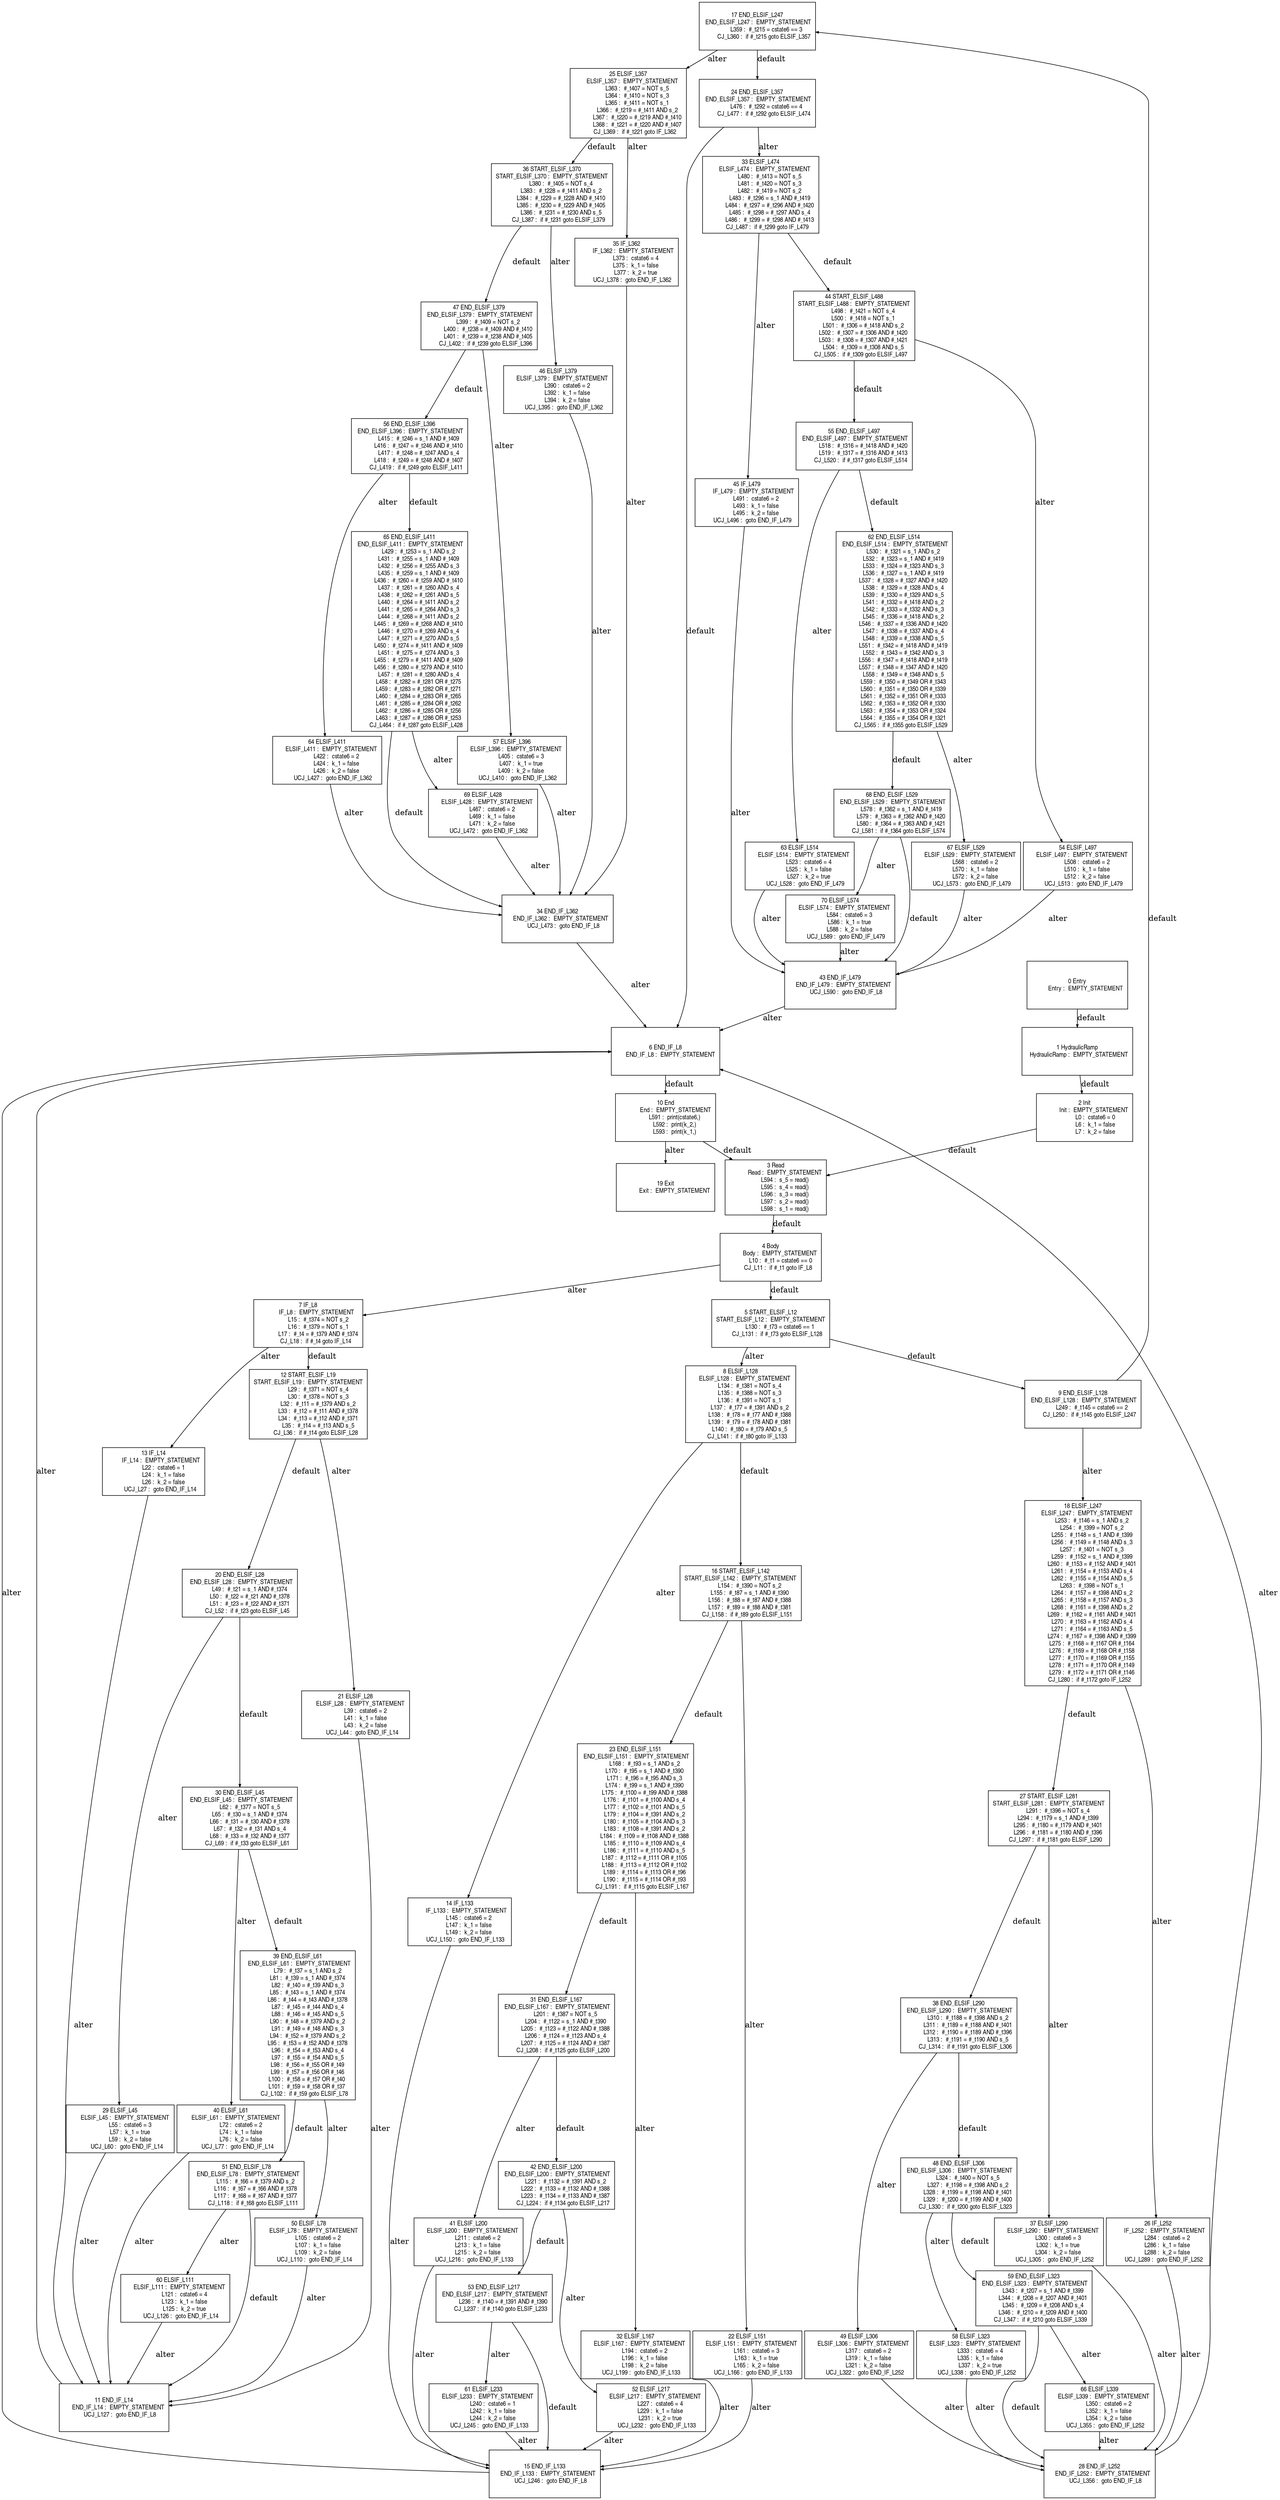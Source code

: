 digraph G {
  ranksep=.25;
  edge [arrowsize=.5]
  node [shape=rectangle, fontname="ArialNarrow",
        fontsize=12,  height=1.2];
  "17 END_ELSIF_L247
 END_ELSIF_L247 :  EMPTY_STATEMENT
           L359 :  #_t215 = cstate6 == 3
        CJ_L360 :  if #_t215 goto ELSIF_L357
"; "65 END_ELSIF_L411
 END_ELSIF_L411 :  EMPTY_STATEMENT
           L429 :  #_t253 = s_1 AND s_2
           L431 :  #_t255 = s_1 AND #_t409
           L432 :  #_t256 = #_t255 AND s_3
           L435 :  #_t259 = s_1 AND #_t409
           L436 :  #_t260 = #_t259 AND #_t410
           L437 :  #_t261 = #_t260 AND s_4
           L438 :  #_t262 = #_t261 AND s_5
           L440 :  #_t264 = #_t411 AND s_2
           L441 :  #_t265 = #_t264 AND s_3
           L444 :  #_t268 = #_t411 AND s_2
           L445 :  #_t269 = #_t268 AND #_t410
           L446 :  #_t270 = #_t269 AND s_4
           L447 :  #_t271 = #_t270 AND s_5
           L450 :  #_t274 = #_t411 AND #_t409
           L451 :  #_t275 = #_t274 AND s_3
           L455 :  #_t279 = #_t411 AND #_t409
           L456 :  #_t280 = #_t279 AND #_t410
           L457 :  #_t281 = #_t280 AND s_4
           L458 :  #_t282 = #_t281 OR #_t275
           L459 :  #_t283 = #_t282 OR #_t271
           L460 :  #_t284 = #_t283 OR #_t265
           L461 :  #_t285 = #_t284 OR #_t262
           L462 :  #_t286 = #_t285 OR #_t256
           L463 :  #_t287 = #_t286 OR #_t253
        CJ_L464 :  if #_t287 goto ELSIF_L428
"; "28 END_IF_L252
    END_IF_L252 :  EMPTY_STATEMENT
       UCJ_L356 :  goto END_IF_L8
"; "37 ELSIF_L290
     ELSIF_L290 :  EMPTY_STATEMENT
           L300 :  cstate6 = 3
           L302 :  k_1 = true
           L304 :  k_2 = false
       UCJ_L305 :  goto END_IF_L252
"; "9 END_ELSIF_L128
 END_ELSIF_L128 :  EMPTY_STATEMENT
           L249 :  #_t145 = cstate6 == 2
        CJ_L250 :  if #_t145 goto ELSIF_L247
"; "48 END_ELSIF_L306
 END_ELSIF_L306 :  EMPTY_STATEMENT
           L324 :  #_t400 = NOT s_5
           L327 :  #_t198 = #_t398 AND s_2
           L328 :  #_t199 = #_t198 AND #_t401
           L329 :  #_t200 = #_t199 AND #_t400
        CJ_L330 :  if #_t200 goto ELSIF_L323
"; "66 ELSIF_L339
     ELSIF_L339 :  EMPTY_STATEMENT
           L350 :  cstate6 = 2
           L352 :  k_1 = false
           L354 :  k_2 = false
       UCJ_L355 :  goto END_IF_L252
"; "36 START_ELSIF_L370
START_ELSIF_L370 :  EMPTY_STATEMENT
           L380 :  #_t405 = NOT s_4
           L383 :  #_t228 = #_t411 AND s_2
           L384 :  #_t229 = #_t228 AND #_t410
           L385 :  #_t230 = #_t229 AND #_t405
           L386 :  #_t231 = #_t230 AND s_5
        CJ_L387 :  if #_t231 goto ELSIF_L379
"; "24 END_ELSIF_L357
 END_ELSIF_L357 :  EMPTY_STATEMENT
           L476 :  #_t292 = cstate6 == 4
        CJ_L477 :  if #_t292 goto ELSIF_L474
"; "68 END_ELSIF_L529
 END_ELSIF_L529 :  EMPTY_STATEMENT
           L578 :  #_t362 = s_1 AND #_t419
           L579 :  #_t363 = #_t362 AND #_t420
           L580 :  #_t364 = #_t363 AND #_t421
        CJ_L581 :  if #_t364 goto ELSIF_L574
"; "60 ELSIF_L111
     ELSIF_L111 :  EMPTY_STATEMENT
           L121 :  cstate6 = 4
           L123 :  k_1 = false
           L125 :  k_2 = true
       UCJ_L126 :  goto END_IF_L14
"; "16 START_ELSIF_L142
START_ELSIF_L142 :  EMPTY_STATEMENT
           L154 :  #_t390 = NOT s_2
           L155 :  #_t87 = s_1 AND #_t390
           L156 :  #_t88 = #_t87 AND #_t388
           L157 :  #_t89 = #_t88 AND #_t381
        CJ_L158 :  if #_t89 goto ELSIF_L151
"; "32 ELSIF_L167
     ELSIF_L167 :  EMPTY_STATEMENT
           L194 :  cstate6 = 2
           L196 :  k_1 = false
           L198 :  k_2 = false
       UCJ_L199 :  goto END_IF_L133
"; "42 END_ELSIF_L200
 END_ELSIF_L200 :  EMPTY_STATEMENT
           L221 :  #_t132 = #_t391 AND s_2
           L222 :  #_t133 = #_t132 AND #_t388
           L223 :  #_t134 = #_t133 AND #_t387
        CJ_L224 :  if #_t134 goto ELSIF_L217
"; "22 ELSIF_L151
     ELSIF_L151 :  EMPTY_STATEMENT
           L161 :  cstate6 = 3
           L163 :  k_1 = true
           L165 :  k_2 = false
       UCJ_L166 :  goto END_IF_L133
"; "49 ELSIF_L306
     ELSIF_L306 :  EMPTY_STATEMENT
           L317 :  cstate6 = 2
           L319 :  k_1 = false
           L321 :  k_2 = false
       UCJ_L322 :  goto END_IF_L252
"; "6 END_IF_L8
      END_IF_L8 :  EMPTY_STATEMENT
"; "57 ELSIF_L396
     ELSIF_L396 :  EMPTY_STATEMENT
           L405 :  cstate6 = 3
           L407 :  k_1 = true
           L409 :  k_2 = false
       UCJ_L410 :  goto END_IF_L362
"; "1 HydraulicRamp
  HydraulicRamp :  EMPTY_STATEMENT
"; "41 ELSIF_L200
     ELSIF_L200 :  EMPTY_STATEMENT
           L211 :  cstate6 = 2
           L213 :  k_1 = false
           L215 :  k_2 = false
       UCJ_L216 :  goto END_IF_L133
"; "55 END_ELSIF_L497
 END_ELSIF_L497 :  EMPTY_STATEMENT
           L518 :  #_t316 = #_t418 AND #_t420
           L519 :  #_t317 = #_t316 AND #_t413
        CJ_L520 :  if #_t317 goto ELSIF_L514
"; "10 End
            End :  EMPTY_STATEMENT
           L591 :  print(cstate6,)
           L592 :  print(k_2,)
           L593 :  print(k_1,)
"; "3 Read
           Read :  EMPTY_STATEMENT
           L594 :  s_5 = read()
           L595 :  s_4 = read()
           L596 :  s_3 = read()
           L597 :  s_2 = read()
           L598 :  s_1 = read()
"; "39 END_ELSIF_L61
  END_ELSIF_L61 :  EMPTY_STATEMENT
            L79 :  #_t37 = s_1 AND s_2
            L81 :  #_t39 = s_1 AND #_t374
            L82 :  #_t40 = #_t39 AND s_3
            L85 :  #_t43 = s_1 AND #_t374
            L86 :  #_t44 = #_t43 AND #_t378
            L87 :  #_t45 = #_t44 AND s_4
            L88 :  #_t46 = #_t45 AND s_5
            L90 :  #_t48 = #_t379 AND s_2
            L91 :  #_t49 = #_t48 AND s_3
            L94 :  #_t52 = #_t379 AND s_2
            L95 :  #_t53 = #_t52 AND #_t378
            L96 :  #_t54 = #_t53 AND s_4
            L97 :  #_t55 = #_t54 AND s_5
            L98 :  #_t56 = #_t55 OR #_t49
            L99 :  #_t57 = #_t56 OR #_t46
           L100 :  #_t58 = #_t57 OR #_t40
           L101 :  #_t59 = #_t58 OR #_t37
        CJ_L102 :  if #_t59 goto ELSIF_L78
"; "23 END_ELSIF_L151
 END_ELSIF_L151 :  EMPTY_STATEMENT
           L168 :  #_t93 = s_1 AND s_2
           L170 :  #_t95 = s_1 AND #_t390
           L171 :  #_t96 = #_t95 AND s_3
           L174 :  #_t99 = s_1 AND #_t390
           L175 :  #_t100 = #_t99 AND #_t388
           L176 :  #_t101 = #_t100 AND s_4
           L177 :  #_t102 = #_t101 AND s_5
           L179 :  #_t104 = #_t391 AND s_2
           L180 :  #_t105 = #_t104 AND s_3
           L183 :  #_t108 = #_t391 AND s_2
           L184 :  #_t109 = #_t108 AND #_t388
           L185 :  #_t110 = #_t109 AND s_4
           L186 :  #_t111 = #_t110 AND s_5
           L187 :  #_t112 = #_t111 OR #_t105
           L188 :  #_t113 = #_t112 OR #_t102
           L189 :  #_t114 = #_t113 OR #_t96
           L190 :  #_t115 = #_t114 OR #_t93
        CJ_L191 :  if #_t115 goto ELSIF_L167
"; "29 ELSIF_L45
      ELSIF_L45 :  EMPTY_STATEMENT
            L55 :  cstate6 = 3
            L57 :  k_1 = true
            L59 :  k_2 = false
        UCJ_L60 :  goto END_IF_L14
"; "56 END_ELSIF_L396
 END_ELSIF_L396 :  EMPTY_STATEMENT
           L415 :  #_t246 = s_1 AND #_t409
           L416 :  #_t247 = #_t246 AND #_t410
           L417 :  #_t248 = #_t247 AND s_4
           L418 :  #_t249 = #_t248 AND #_t407
        CJ_L419 :  if #_t249 goto ELSIF_L411
"; "70 ELSIF_L574
     ELSIF_L574 :  EMPTY_STATEMENT
           L584 :  cstate6 = 3
           L586 :  k_1 = true
           L588 :  k_2 = false
       UCJ_L589 :  goto END_IF_L479
"; "69 ELSIF_L428
     ELSIF_L428 :  EMPTY_STATEMENT
           L467 :  cstate6 = 2
           L469 :  k_1 = false
           L471 :  k_2 = false
       UCJ_L472 :  goto END_IF_L362
"; "20 END_ELSIF_L28
  END_ELSIF_L28 :  EMPTY_STATEMENT
            L49 :  #_t21 = s_1 AND #_t374
            L50 :  #_t22 = #_t21 AND #_t378
            L51 :  #_t23 = #_t22 AND #_t371
         CJ_L52 :  if #_t23 goto ELSIF_L45
"; "25 ELSIF_L357
     ELSIF_L357 :  EMPTY_STATEMENT
           L363 :  #_t407 = NOT s_5
           L364 :  #_t410 = NOT s_3
           L365 :  #_t411 = NOT s_1
           L366 :  #_t219 = #_t411 AND s_2
           L367 :  #_t220 = #_t219 AND #_t410
           L368 :  #_t221 = #_t220 AND #_t407
        CJ_L369 :  if #_t221 goto IF_L362
"; "46 ELSIF_L379
     ELSIF_L379 :  EMPTY_STATEMENT
           L390 :  cstate6 = 2
           L392 :  k_1 = false
           L394 :  k_2 = false
       UCJ_L395 :  goto END_IF_L362
"; "35 IF_L362
        IF_L362 :  EMPTY_STATEMENT
           L373 :  cstate6 = 4
           L375 :  k_1 = false
           L377 :  k_2 = true
       UCJ_L378 :  goto END_IF_L362
"; "12 START_ELSIF_L19
START_ELSIF_L19 :  EMPTY_STATEMENT
            L29 :  #_t371 = NOT s_4
            L30 :  #_t378 = NOT s_3
            L32 :  #_t11 = #_t379 AND s_2
            L33 :  #_t12 = #_t11 AND #_t378
            L34 :  #_t13 = #_t12 AND #_t371
            L35 :  #_t14 = #_t13 AND s_5
         CJ_L36 :  if #_t14 goto ELSIF_L28
"; "4 Body
           Body :  EMPTY_STATEMENT
            L10 :  #_t1 = cstate6 == 0
         CJ_L11 :  if #_t1 goto IF_L8
"; "53 END_ELSIF_L217
 END_ELSIF_L217 :  EMPTY_STATEMENT
           L236 :  #_t140 = #_t391 AND #_t390
        CJ_L237 :  if #_t140 goto ELSIF_L233
"; "0 Entry
          Entry :  EMPTY_STATEMENT
"; "50 ELSIF_L78
      ELSIF_L78 :  EMPTY_STATEMENT
           L105 :  cstate6 = 2
           L107 :  k_1 = false
           L109 :  k_2 = false
       UCJ_L110 :  goto END_IF_L14
"; "21 ELSIF_L28
      ELSIF_L28 :  EMPTY_STATEMENT
            L39 :  cstate6 = 2
            L41 :  k_1 = false
            L43 :  k_2 = false
        UCJ_L44 :  goto END_IF_L14
"; "44 START_ELSIF_L488
START_ELSIF_L488 :  EMPTY_STATEMENT
           L498 :  #_t421 = NOT s_4
           L500 :  #_t418 = NOT s_1
           L501 :  #_t306 = #_t418 AND s_2
           L502 :  #_t307 = #_t306 AND #_t420
           L503 :  #_t308 = #_t307 AND #_t421
           L504 :  #_t309 = #_t308 AND s_5
        CJ_L505 :  if #_t309 goto ELSIF_L497
"; "51 END_ELSIF_L78
  END_ELSIF_L78 :  EMPTY_STATEMENT
           L115 :  #_t66 = #_t379 AND s_2
           L116 :  #_t67 = #_t66 AND #_t378
           L117 :  #_t68 = #_t67 AND #_t377
        CJ_L118 :  if #_t68 goto ELSIF_L111
"; "52 ELSIF_L217
     ELSIF_L217 :  EMPTY_STATEMENT
           L227 :  cstate6 = 4
           L229 :  k_1 = false
           L231 :  k_2 = true
       UCJ_L232 :  goto END_IF_L133
"; "13 IF_L14
         IF_L14 :  EMPTY_STATEMENT
            L22 :  cstate6 = 1
            L24 :  k_1 = false
            L26 :  k_2 = false
        UCJ_L27 :  goto END_IF_L14
"; "27 START_ELSIF_L281
START_ELSIF_L281 :  EMPTY_STATEMENT
           L291 :  #_t396 = NOT s_4
           L294 :  #_t179 = s_1 AND #_t399
           L295 :  #_t180 = #_t179 AND #_t401
           L296 :  #_t181 = #_t180 AND #_t396
        CJ_L297 :  if #_t181 goto ELSIF_L290
"; "58 ELSIF_L323
     ELSIF_L323 :  EMPTY_STATEMENT
           L333 :  cstate6 = 4
           L335 :  k_1 = false
           L337 :  k_2 = true
       UCJ_L338 :  goto END_IF_L252
"; "11 END_IF_L14
     END_IF_L14 :  EMPTY_STATEMENT
       UCJ_L127 :  goto END_IF_L8
"; "18 ELSIF_L247
     ELSIF_L247 :  EMPTY_STATEMENT
           L253 :  #_t146 = s_1 AND s_2
           L254 :  #_t399 = NOT s_2
           L255 :  #_t148 = s_1 AND #_t399
           L256 :  #_t149 = #_t148 AND s_3
           L257 :  #_t401 = NOT s_3
           L259 :  #_t152 = s_1 AND #_t399
           L260 :  #_t153 = #_t152 AND #_t401
           L261 :  #_t154 = #_t153 AND s_4
           L262 :  #_t155 = #_t154 AND s_5
           L263 :  #_t398 = NOT s_1
           L264 :  #_t157 = #_t398 AND s_2
           L265 :  #_t158 = #_t157 AND s_3
           L268 :  #_t161 = #_t398 AND s_2
           L269 :  #_t162 = #_t161 AND #_t401
           L270 :  #_t163 = #_t162 AND s_4
           L271 :  #_t164 = #_t163 AND s_5
           L274 :  #_t167 = #_t398 AND #_t399
           L275 :  #_t168 = #_t167 OR #_t164
           L276 :  #_t169 = #_t168 OR #_t158
           L277 :  #_t170 = #_t169 OR #_t155
           L278 :  #_t171 = #_t170 OR #_t149
           L279 :  #_t172 = #_t171 OR #_t146
        CJ_L280 :  if #_t172 goto IF_L252
"; "67 ELSIF_L529
     ELSIF_L529 :  EMPTY_STATEMENT
           L568 :  cstate6 = 2
           L570 :  k_1 = false
           L572 :  k_2 = false
       UCJ_L573 :  goto END_IF_L479
"; "8 ELSIF_L128
     ELSIF_L128 :  EMPTY_STATEMENT
           L134 :  #_t381 = NOT s_4
           L135 :  #_t388 = NOT s_3
           L136 :  #_t391 = NOT s_1
           L137 :  #_t77 = #_t391 AND s_2
           L138 :  #_t78 = #_t77 AND #_t388
           L139 :  #_t79 = #_t78 AND #_t381
           L140 :  #_t80 = #_t79 AND s_5
        CJ_L141 :  if #_t80 goto IF_L133
"; "7 IF_L8
          IF_L8 :  EMPTY_STATEMENT
            L15 :  #_t374 = NOT s_2
            L16 :  #_t379 = NOT s_1
            L17 :  #_t4 = #_t379 AND #_t374
         CJ_L18 :  if #_t4 goto IF_L14
"; "14 IF_L133
        IF_L133 :  EMPTY_STATEMENT
           L145 :  cstate6 = 2
           L147 :  k_1 = false
           L149 :  k_2 = false
       UCJ_L150 :  goto END_IF_L133
"; "31 END_ELSIF_L167
 END_ELSIF_L167 :  EMPTY_STATEMENT
           L201 :  #_t387 = NOT s_5
           L204 :  #_t122 = s_1 AND #_t390
           L205 :  #_t123 = #_t122 AND #_t388
           L206 :  #_t124 = #_t123 AND s_4
           L207 :  #_t125 = #_t124 AND #_t387
        CJ_L208 :  if #_t125 goto ELSIF_L200
"; "40 ELSIF_L61
      ELSIF_L61 :  EMPTY_STATEMENT
            L72 :  cstate6 = 2
            L74 :  k_1 = false
            L76 :  k_2 = false
        UCJ_L77 :  goto END_IF_L14
"; "5 START_ELSIF_L12
START_ELSIF_L12 :  EMPTY_STATEMENT
           L130 :  #_t73 = cstate6 == 1
        CJ_L131 :  if #_t73 goto ELSIF_L128
"; "61 ELSIF_L233
     ELSIF_L233 :  EMPTY_STATEMENT
           L240 :  cstate6 = 1
           L242 :  k_1 = false
           L244 :  k_2 = false
       UCJ_L245 :  goto END_IF_L133
"; "45 IF_L479
        IF_L479 :  EMPTY_STATEMENT
           L491 :  cstate6 = 2
           L493 :  k_1 = false
           L495 :  k_2 = false
       UCJ_L496 :  goto END_IF_L479
"; "34 END_IF_L362
    END_IF_L362 :  EMPTY_STATEMENT
       UCJ_L473 :  goto END_IF_L8
"; "38 END_ELSIF_L290
 END_ELSIF_L290 :  EMPTY_STATEMENT
           L310 :  #_t188 = #_t398 AND s_2
           L311 :  #_t189 = #_t188 AND #_t401
           L312 :  #_t190 = #_t189 AND #_t396
           L313 :  #_t191 = #_t190 AND s_5
        CJ_L314 :  if #_t191 goto ELSIF_L306
"; "26 IF_L252
        IF_L252 :  EMPTY_STATEMENT
           L284 :  cstate6 = 2
           L286 :  k_1 = false
           L288 :  k_2 = false
       UCJ_L289 :  goto END_IF_L252
"; "33 ELSIF_L474
     ELSIF_L474 :  EMPTY_STATEMENT
           L480 :  #_t413 = NOT s_5
           L481 :  #_t420 = NOT s_3
           L482 :  #_t419 = NOT s_2
           L483 :  #_t296 = s_1 AND #_t419
           L484 :  #_t297 = #_t296 AND #_t420
           L485 :  #_t298 = #_t297 AND s_4
           L486 :  #_t299 = #_t298 AND #_t413
        CJ_L487 :  if #_t299 goto IF_L479
"; "62 END_ELSIF_L514
 END_ELSIF_L514 :  EMPTY_STATEMENT
           L530 :  #_t321 = s_1 AND s_2
           L532 :  #_t323 = s_1 AND #_t419
           L533 :  #_t324 = #_t323 AND s_3
           L536 :  #_t327 = s_1 AND #_t419
           L537 :  #_t328 = #_t327 AND #_t420
           L538 :  #_t329 = #_t328 AND s_4
           L539 :  #_t330 = #_t329 AND s_5
           L541 :  #_t332 = #_t418 AND s_2
           L542 :  #_t333 = #_t332 AND s_3
           L545 :  #_t336 = #_t418 AND s_2
           L546 :  #_t337 = #_t336 AND #_t420
           L547 :  #_t338 = #_t337 AND s_4
           L548 :  #_t339 = #_t338 AND s_5
           L551 :  #_t342 = #_t418 AND #_t419
           L552 :  #_t343 = #_t342 AND s_3
           L556 :  #_t347 = #_t418 AND #_t419
           L557 :  #_t348 = #_t347 AND #_t420
           L558 :  #_t349 = #_t348 AND s_5
           L559 :  #_t350 = #_t349 OR #_t343
           L560 :  #_t351 = #_t350 OR #_t339
           L561 :  #_t352 = #_t351 OR #_t333
           L562 :  #_t353 = #_t352 OR #_t330
           L563 :  #_t354 = #_t353 OR #_t324
           L564 :  #_t355 = #_t354 OR #_t321
        CJ_L565 :  if #_t355 goto ELSIF_L529
"; "30 END_ELSIF_L45
  END_ELSIF_L45 :  EMPTY_STATEMENT
            L62 :  #_t377 = NOT s_5
            L65 :  #_t30 = s_1 AND #_t374
            L66 :  #_t31 = #_t30 AND #_t378
            L67 :  #_t32 = #_t31 AND s_4
            L68 :  #_t33 = #_t32 AND #_t377
         CJ_L69 :  if #_t33 goto ELSIF_L61
"; "54 ELSIF_L497
     ELSIF_L497 :  EMPTY_STATEMENT
           L508 :  cstate6 = 2
           L510 :  k_1 = false
           L512 :  k_2 = false
       UCJ_L513 :  goto END_IF_L479
"; "63 ELSIF_L514
     ELSIF_L514 :  EMPTY_STATEMENT
           L523 :  cstate6 = 4
           L525 :  k_1 = false
           L527 :  k_2 = true
       UCJ_L528 :  goto END_IF_L479
"; "2 Init
           Init :  EMPTY_STATEMENT
             L0 :  cstate6 = 0
             L6 :  k_1 = false
             L7 :  k_2 = false
"; "64 ELSIF_L411
     ELSIF_L411 :  EMPTY_STATEMENT
           L422 :  cstate6 = 2
           L424 :  k_1 = false
           L426 :  k_2 = false
       UCJ_L427 :  goto END_IF_L362
"; "47 END_ELSIF_L379
 END_ELSIF_L379 :  EMPTY_STATEMENT
           L399 :  #_t409 = NOT s_2
           L400 :  #_t238 = #_t409 AND #_t410
           L401 :  #_t239 = #_t238 AND #_t405
        CJ_L402 :  if #_t239 goto ELSIF_L396
"; "19 Exit
           Exit :  EMPTY_STATEMENT
"; "15 END_IF_L133
    END_IF_L133 :  EMPTY_STATEMENT
       UCJ_L246 :  goto END_IF_L8
"; "43 END_IF_L479
    END_IF_L479 :  EMPTY_STATEMENT
       UCJ_L590 :  goto END_IF_L8
"; "59 END_ELSIF_L323
 END_ELSIF_L323 :  EMPTY_STATEMENT
           L343 :  #_t207 = s_1 AND #_t399
           L344 :  #_t208 = #_t207 AND #_t401
           L345 :  #_t209 = #_t208 AND s_4
           L346 :  #_t210 = #_t209 AND #_t400
        CJ_L347 :  if #_t210 goto ELSIF_L339
"; 
  "1 HydraulicRamp
  HydraulicRamp :  EMPTY_STATEMENT
" -> "2 Init
           Init :  EMPTY_STATEMENT
             L0 :  cstate6 = 0
             L6 :  k_1 = false
             L7 :  k_2 = false
"  [label="default"];
  "2 Init
           Init :  EMPTY_STATEMENT
             L0 :  cstate6 = 0
             L6 :  k_1 = false
             L7 :  k_2 = false
" -> "3 Read
           Read :  EMPTY_STATEMENT
           L594 :  s_5 = read()
           L595 :  s_4 = read()
           L596 :  s_3 = read()
           L597 :  s_2 = read()
           L598 :  s_1 = read()
"  [label="default"];
  "4 Body
           Body :  EMPTY_STATEMENT
            L10 :  #_t1 = cstate6 == 0
         CJ_L11 :  if #_t1 goto IF_L8
" -> "5 START_ELSIF_L12
START_ELSIF_L12 :  EMPTY_STATEMENT
           L130 :  #_t73 = cstate6 == 1
        CJ_L131 :  if #_t73 goto ELSIF_L128
"  [label="default"];
  "4 Body
           Body :  EMPTY_STATEMENT
            L10 :  #_t1 = cstate6 == 0
         CJ_L11 :  if #_t1 goto IF_L8
" -> "7 IF_L8
          IF_L8 :  EMPTY_STATEMENT
            L15 :  #_t374 = NOT s_2
            L16 :  #_t379 = NOT s_1
            L17 :  #_t4 = #_t379 AND #_t374
         CJ_L18 :  if #_t4 goto IF_L14
"  [label="alter"];
  "7 IF_L8
          IF_L8 :  EMPTY_STATEMENT
            L15 :  #_t374 = NOT s_2
            L16 :  #_t379 = NOT s_1
            L17 :  #_t4 = #_t379 AND #_t374
         CJ_L18 :  if #_t4 goto IF_L14
" -> "12 START_ELSIF_L19
START_ELSIF_L19 :  EMPTY_STATEMENT
            L29 :  #_t371 = NOT s_4
            L30 :  #_t378 = NOT s_3
            L32 :  #_t11 = #_t379 AND s_2
            L33 :  #_t12 = #_t11 AND #_t378
            L34 :  #_t13 = #_t12 AND #_t371
            L35 :  #_t14 = #_t13 AND s_5
         CJ_L36 :  if #_t14 goto ELSIF_L28
"  [label="default"];
  "7 IF_L8
          IF_L8 :  EMPTY_STATEMENT
            L15 :  #_t374 = NOT s_2
            L16 :  #_t379 = NOT s_1
            L17 :  #_t4 = #_t379 AND #_t374
         CJ_L18 :  if #_t4 goto IF_L14
" -> "13 IF_L14
         IF_L14 :  EMPTY_STATEMENT
            L22 :  cstate6 = 1
            L24 :  k_1 = false
            L26 :  k_2 = false
        UCJ_L27 :  goto END_IF_L14
"  [label="alter"];
  "13 IF_L14
         IF_L14 :  EMPTY_STATEMENT
            L22 :  cstate6 = 1
            L24 :  k_1 = false
            L26 :  k_2 = false
        UCJ_L27 :  goto END_IF_L14
" -> "11 END_IF_L14
     END_IF_L14 :  EMPTY_STATEMENT
       UCJ_L127 :  goto END_IF_L8
"  [label="alter"];
  "12 START_ELSIF_L19
START_ELSIF_L19 :  EMPTY_STATEMENT
            L29 :  #_t371 = NOT s_4
            L30 :  #_t378 = NOT s_3
            L32 :  #_t11 = #_t379 AND s_2
            L33 :  #_t12 = #_t11 AND #_t378
            L34 :  #_t13 = #_t12 AND #_t371
            L35 :  #_t14 = #_t13 AND s_5
         CJ_L36 :  if #_t14 goto ELSIF_L28
" -> "20 END_ELSIF_L28
  END_ELSIF_L28 :  EMPTY_STATEMENT
            L49 :  #_t21 = s_1 AND #_t374
            L50 :  #_t22 = #_t21 AND #_t378
            L51 :  #_t23 = #_t22 AND #_t371
         CJ_L52 :  if #_t23 goto ELSIF_L45
"  [label="default"];
  "12 START_ELSIF_L19
START_ELSIF_L19 :  EMPTY_STATEMENT
            L29 :  #_t371 = NOT s_4
            L30 :  #_t378 = NOT s_3
            L32 :  #_t11 = #_t379 AND s_2
            L33 :  #_t12 = #_t11 AND #_t378
            L34 :  #_t13 = #_t12 AND #_t371
            L35 :  #_t14 = #_t13 AND s_5
         CJ_L36 :  if #_t14 goto ELSIF_L28
" -> "21 ELSIF_L28
      ELSIF_L28 :  EMPTY_STATEMENT
            L39 :  cstate6 = 2
            L41 :  k_1 = false
            L43 :  k_2 = false
        UCJ_L44 :  goto END_IF_L14
"  [label="alter"];
  "21 ELSIF_L28
      ELSIF_L28 :  EMPTY_STATEMENT
            L39 :  cstate6 = 2
            L41 :  k_1 = false
            L43 :  k_2 = false
        UCJ_L44 :  goto END_IF_L14
" -> "11 END_IF_L14
     END_IF_L14 :  EMPTY_STATEMENT
       UCJ_L127 :  goto END_IF_L8
"  [label="alter"];
  "20 END_ELSIF_L28
  END_ELSIF_L28 :  EMPTY_STATEMENT
            L49 :  #_t21 = s_1 AND #_t374
            L50 :  #_t22 = #_t21 AND #_t378
            L51 :  #_t23 = #_t22 AND #_t371
         CJ_L52 :  if #_t23 goto ELSIF_L45
" -> "30 END_ELSIF_L45
  END_ELSIF_L45 :  EMPTY_STATEMENT
            L62 :  #_t377 = NOT s_5
            L65 :  #_t30 = s_1 AND #_t374
            L66 :  #_t31 = #_t30 AND #_t378
            L67 :  #_t32 = #_t31 AND s_4
            L68 :  #_t33 = #_t32 AND #_t377
         CJ_L69 :  if #_t33 goto ELSIF_L61
"  [label="default"];
  "20 END_ELSIF_L28
  END_ELSIF_L28 :  EMPTY_STATEMENT
            L49 :  #_t21 = s_1 AND #_t374
            L50 :  #_t22 = #_t21 AND #_t378
            L51 :  #_t23 = #_t22 AND #_t371
         CJ_L52 :  if #_t23 goto ELSIF_L45
" -> "29 ELSIF_L45
      ELSIF_L45 :  EMPTY_STATEMENT
            L55 :  cstate6 = 3
            L57 :  k_1 = true
            L59 :  k_2 = false
        UCJ_L60 :  goto END_IF_L14
"  [label="alter"];
  "29 ELSIF_L45
      ELSIF_L45 :  EMPTY_STATEMENT
            L55 :  cstate6 = 3
            L57 :  k_1 = true
            L59 :  k_2 = false
        UCJ_L60 :  goto END_IF_L14
" -> "11 END_IF_L14
     END_IF_L14 :  EMPTY_STATEMENT
       UCJ_L127 :  goto END_IF_L8
"  [label="alter"];
  "30 END_ELSIF_L45
  END_ELSIF_L45 :  EMPTY_STATEMENT
            L62 :  #_t377 = NOT s_5
            L65 :  #_t30 = s_1 AND #_t374
            L66 :  #_t31 = #_t30 AND #_t378
            L67 :  #_t32 = #_t31 AND s_4
            L68 :  #_t33 = #_t32 AND #_t377
         CJ_L69 :  if #_t33 goto ELSIF_L61
" -> "39 END_ELSIF_L61
  END_ELSIF_L61 :  EMPTY_STATEMENT
            L79 :  #_t37 = s_1 AND s_2
            L81 :  #_t39 = s_1 AND #_t374
            L82 :  #_t40 = #_t39 AND s_3
            L85 :  #_t43 = s_1 AND #_t374
            L86 :  #_t44 = #_t43 AND #_t378
            L87 :  #_t45 = #_t44 AND s_4
            L88 :  #_t46 = #_t45 AND s_5
            L90 :  #_t48 = #_t379 AND s_2
            L91 :  #_t49 = #_t48 AND s_3
            L94 :  #_t52 = #_t379 AND s_2
            L95 :  #_t53 = #_t52 AND #_t378
            L96 :  #_t54 = #_t53 AND s_4
            L97 :  #_t55 = #_t54 AND s_5
            L98 :  #_t56 = #_t55 OR #_t49
            L99 :  #_t57 = #_t56 OR #_t46
           L100 :  #_t58 = #_t57 OR #_t40
           L101 :  #_t59 = #_t58 OR #_t37
        CJ_L102 :  if #_t59 goto ELSIF_L78
"  [label="default"];
  "30 END_ELSIF_L45
  END_ELSIF_L45 :  EMPTY_STATEMENT
            L62 :  #_t377 = NOT s_5
            L65 :  #_t30 = s_1 AND #_t374
            L66 :  #_t31 = #_t30 AND #_t378
            L67 :  #_t32 = #_t31 AND s_4
            L68 :  #_t33 = #_t32 AND #_t377
         CJ_L69 :  if #_t33 goto ELSIF_L61
" -> "40 ELSIF_L61
      ELSIF_L61 :  EMPTY_STATEMENT
            L72 :  cstate6 = 2
            L74 :  k_1 = false
            L76 :  k_2 = false
        UCJ_L77 :  goto END_IF_L14
"  [label="alter"];
  "40 ELSIF_L61
      ELSIF_L61 :  EMPTY_STATEMENT
            L72 :  cstate6 = 2
            L74 :  k_1 = false
            L76 :  k_2 = false
        UCJ_L77 :  goto END_IF_L14
" -> "11 END_IF_L14
     END_IF_L14 :  EMPTY_STATEMENT
       UCJ_L127 :  goto END_IF_L8
"  [label="alter"];
  "39 END_ELSIF_L61
  END_ELSIF_L61 :  EMPTY_STATEMENT
            L79 :  #_t37 = s_1 AND s_2
            L81 :  #_t39 = s_1 AND #_t374
            L82 :  #_t40 = #_t39 AND s_3
            L85 :  #_t43 = s_1 AND #_t374
            L86 :  #_t44 = #_t43 AND #_t378
            L87 :  #_t45 = #_t44 AND s_4
            L88 :  #_t46 = #_t45 AND s_5
            L90 :  #_t48 = #_t379 AND s_2
            L91 :  #_t49 = #_t48 AND s_3
            L94 :  #_t52 = #_t379 AND s_2
            L95 :  #_t53 = #_t52 AND #_t378
            L96 :  #_t54 = #_t53 AND s_4
            L97 :  #_t55 = #_t54 AND s_5
            L98 :  #_t56 = #_t55 OR #_t49
            L99 :  #_t57 = #_t56 OR #_t46
           L100 :  #_t58 = #_t57 OR #_t40
           L101 :  #_t59 = #_t58 OR #_t37
        CJ_L102 :  if #_t59 goto ELSIF_L78
" -> "51 END_ELSIF_L78
  END_ELSIF_L78 :  EMPTY_STATEMENT
           L115 :  #_t66 = #_t379 AND s_2
           L116 :  #_t67 = #_t66 AND #_t378
           L117 :  #_t68 = #_t67 AND #_t377
        CJ_L118 :  if #_t68 goto ELSIF_L111
"  [label="default"];
  "39 END_ELSIF_L61
  END_ELSIF_L61 :  EMPTY_STATEMENT
            L79 :  #_t37 = s_1 AND s_2
            L81 :  #_t39 = s_1 AND #_t374
            L82 :  #_t40 = #_t39 AND s_3
            L85 :  #_t43 = s_1 AND #_t374
            L86 :  #_t44 = #_t43 AND #_t378
            L87 :  #_t45 = #_t44 AND s_4
            L88 :  #_t46 = #_t45 AND s_5
            L90 :  #_t48 = #_t379 AND s_2
            L91 :  #_t49 = #_t48 AND s_3
            L94 :  #_t52 = #_t379 AND s_2
            L95 :  #_t53 = #_t52 AND #_t378
            L96 :  #_t54 = #_t53 AND s_4
            L97 :  #_t55 = #_t54 AND s_5
            L98 :  #_t56 = #_t55 OR #_t49
            L99 :  #_t57 = #_t56 OR #_t46
           L100 :  #_t58 = #_t57 OR #_t40
           L101 :  #_t59 = #_t58 OR #_t37
        CJ_L102 :  if #_t59 goto ELSIF_L78
" -> "50 ELSIF_L78
      ELSIF_L78 :  EMPTY_STATEMENT
           L105 :  cstate6 = 2
           L107 :  k_1 = false
           L109 :  k_2 = false
       UCJ_L110 :  goto END_IF_L14
"  [label="alter"];
  "50 ELSIF_L78
      ELSIF_L78 :  EMPTY_STATEMENT
           L105 :  cstate6 = 2
           L107 :  k_1 = false
           L109 :  k_2 = false
       UCJ_L110 :  goto END_IF_L14
" -> "11 END_IF_L14
     END_IF_L14 :  EMPTY_STATEMENT
       UCJ_L127 :  goto END_IF_L8
"  [label="alter"];
  "51 END_ELSIF_L78
  END_ELSIF_L78 :  EMPTY_STATEMENT
           L115 :  #_t66 = #_t379 AND s_2
           L116 :  #_t67 = #_t66 AND #_t378
           L117 :  #_t68 = #_t67 AND #_t377
        CJ_L118 :  if #_t68 goto ELSIF_L111
" -> "11 END_IF_L14
     END_IF_L14 :  EMPTY_STATEMENT
       UCJ_L127 :  goto END_IF_L8
"  [label="default"];
  "51 END_ELSIF_L78
  END_ELSIF_L78 :  EMPTY_STATEMENT
           L115 :  #_t66 = #_t379 AND s_2
           L116 :  #_t67 = #_t66 AND #_t378
           L117 :  #_t68 = #_t67 AND #_t377
        CJ_L118 :  if #_t68 goto ELSIF_L111
" -> "60 ELSIF_L111
     ELSIF_L111 :  EMPTY_STATEMENT
           L121 :  cstate6 = 4
           L123 :  k_1 = false
           L125 :  k_2 = true
       UCJ_L126 :  goto END_IF_L14
"  [label="alter"];
  "60 ELSIF_L111
     ELSIF_L111 :  EMPTY_STATEMENT
           L121 :  cstate6 = 4
           L123 :  k_1 = false
           L125 :  k_2 = true
       UCJ_L126 :  goto END_IF_L14
" -> "11 END_IF_L14
     END_IF_L14 :  EMPTY_STATEMENT
       UCJ_L127 :  goto END_IF_L8
"  [label="alter"];
  "11 END_IF_L14
     END_IF_L14 :  EMPTY_STATEMENT
       UCJ_L127 :  goto END_IF_L8
" -> "6 END_IF_L8
      END_IF_L8 :  EMPTY_STATEMENT
"  [label="alter"];
  "5 START_ELSIF_L12
START_ELSIF_L12 :  EMPTY_STATEMENT
           L130 :  #_t73 = cstate6 == 1
        CJ_L131 :  if #_t73 goto ELSIF_L128
" -> "9 END_ELSIF_L128
 END_ELSIF_L128 :  EMPTY_STATEMENT
           L249 :  #_t145 = cstate6 == 2
        CJ_L250 :  if #_t145 goto ELSIF_L247
"  [label="default"];
  "5 START_ELSIF_L12
START_ELSIF_L12 :  EMPTY_STATEMENT
           L130 :  #_t73 = cstate6 == 1
        CJ_L131 :  if #_t73 goto ELSIF_L128
" -> "8 ELSIF_L128
     ELSIF_L128 :  EMPTY_STATEMENT
           L134 :  #_t381 = NOT s_4
           L135 :  #_t388 = NOT s_3
           L136 :  #_t391 = NOT s_1
           L137 :  #_t77 = #_t391 AND s_2
           L138 :  #_t78 = #_t77 AND #_t388
           L139 :  #_t79 = #_t78 AND #_t381
           L140 :  #_t80 = #_t79 AND s_5
        CJ_L141 :  if #_t80 goto IF_L133
"  [label="alter"];
  "8 ELSIF_L128
     ELSIF_L128 :  EMPTY_STATEMENT
           L134 :  #_t381 = NOT s_4
           L135 :  #_t388 = NOT s_3
           L136 :  #_t391 = NOT s_1
           L137 :  #_t77 = #_t391 AND s_2
           L138 :  #_t78 = #_t77 AND #_t388
           L139 :  #_t79 = #_t78 AND #_t381
           L140 :  #_t80 = #_t79 AND s_5
        CJ_L141 :  if #_t80 goto IF_L133
" -> "16 START_ELSIF_L142
START_ELSIF_L142 :  EMPTY_STATEMENT
           L154 :  #_t390 = NOT s_2
           L155 :  #_t87 = s_1 AND #_t390
           L156 :  #_t88 = #_t87 AND #_t388
           L157 :  #_t89 = #_t88 AND #_t381
        CJ_L158 :  if #_t89 goto ELSIF_L151
"  [label="default"];
  "8 ELSIF_L128
     ELSIF_L128 :  EMPTY_STATEMENT
           L134 :  #_t381 = NOT s_4
           L135 :  #_t388 = NOT s_3
           L136 :  #_t391 = NOT s_1
           L137 :  #_t77 = #_t391 AND s_2
           L138 :  #_t78 = #_t77 AND #_t388
           L139 :  #_t79 = #_t78 AND #_t381
           L140 :  #_t80 = #_t79 AND s_5
        CJ_L141 :  if #_t80 goto IF_L133
" -> "14 IF_L133
        IF_L133 :  EMPTY_STATEMENT
           L145 :  cstate6 = 2
           L147 :  k_1 = false
           L149 :  k_2 = false
       UCJ_L150 :  goto END_IF_L133
"  [label="alter"];
  "14 IF_L133
        IF_L133 :  EMPTY_STATEMENT
           L145 :  cstate6 = 2
           L147 :  k_1 = false
           L149 :  k_2 = false
       UCJ_L150 :  goto END_IF_L133
" -> "15 END_IF_L133
    END_IF_L133 :  EMPTY_STATEMENT
       UCJ_L246 :  goto END_IF_L8
"  [label="alter"];
  "16 START_ELSIF_L142
START_ELSIF_L142 :  EMPTY_STATEMENT
           L154 :  #_t390 = NOT s_2
           L155 :  #_t87 = s_1 AND #_t390
           L156 :  #_t88 = #_t87 AND #_t388
           L157 :  #_t89 = #_t88 AND #_t381
        CJ_L158 :  if #_t89 goto ELSIF_L151
" -> "23 END_ELSIF_L151
 END_ELSIF_L151 :  EMPTY_STATEMENT
           L168 :  #_t93 = s_1 AND s_2
           L170 :  #_t95 = s_1 AND #_t390
           L171 :  #_t96 = #_t95 AND s_3
           L174 :  #_t99 = s_1 AND #_t390
           L175 :  #_t100 = #_t99 AND #_t388
           L176 :  #_t101 = #_t100 AND s_4
           L177 :  #_t102 = #_t101 AND s_5
           L179 :  #_t104 = #_t391 AND s_2
           L180 :  #_t105 = #_t104 AND s_3
           L183 :  #_t108 = #_t391 AND s_2
           L184 :  #_t109 = #_t108 AND #_t388
           L185 :  #_t110 = #_t109 AND s_4
           L186 :  #_t111 = #_t110 AND s_5
           L187 :  #_t112 = #_t111 OR #_t105
           L188 :  #_t113 = #_t112 OR #_t102
           L189 :  #_t114 = #_t113 OR #_t96
           L190 :  #_t115 = #_t114 OR #_t93
        CJ_L191 :  if #_t115 goto ELSIF_L167
"  [label="default"];
  "16 START_ELSIF_L142
START_ELSIF_L142 :  EMPTY_STATEMENT
           L154 :  #_t390 = NOT s_2
           L155 :  #_t87 = s_1 AND #_t390
           L156 :  #_t88 = #_t87 AND #_t388
           L157 :  #_t89 = #_t88 AND #_t381
        CJ_L158 :  if #_t89 goto ELSIF_L151
" -> "22 ELSIF_L151
     ELSIF_L151 :  EMPTY_STATEMENT
           L161 :  cstate6 = 3
           L163 :  k_1 = true
           L165 :  k_2 = false
       UCJ_L166 :  goto END_IF_L133
"  [label="alter"];
  "22 ELSIF_L151
     ELSIF_L151 :  EMPTY_STATEMENT
           L161 :  cstate6 = 3
           L163 :  k_1 = true
           L165 :  k_2 = false
       UCJ_L166 :  goto END_IF_L133
" -> "15 END_IF_L133
    END_IF_L133 :  EMPTY_STATEMENT
       UCJ_L246 :  goto END_IF_L8
"  [label="alter"];
  "23 END_ELSIF_L151
 END_ELSIF_L151 :  EMPTY_STATEMENT
           L168 :  #_t93 = s_1 AND s_2
           L170 :  #_t95 = s_1 AND #_t390
           L171 :  #_t96 = #_t95 AND s_3
           L174 :  #_t99 = s_1 AND #_t390
           L175 :  #_t100 = #_t99 AND #_t388
           L176 :  #_t101 = #_t100 AND s_4
           L177 :  #_t102 = #_t101 AND s_5
           L179 :  #_t104 = #_t391 AND s_2
           L180 :  #_t105 = #_t104 AND s_3
           L183 :  #_t108 = #_t391 AND s_2
           L184 :  #_t109 = #_t108 AND #_t388
           L185 :  #_t110 = #_t109 AND s_4
           L186 :  #_t111 = #_t110 AND s_5
           L187 :  #_t112 = #_t111 OR #_t105
           L188 :  #_t113 = #_t112 OR #_t102
           L189 :  #_t114 = #_t113 OR #_t96
           L190 :  #_t115 = #_t114 OR #_t93
        CJ_L191 :  if #_t115 goto ELSIF_L167
" -> "31 END_ELSIF_L167
 END_ELSIF_L167 :  EMPTY_STATEMENT
           L201 :  #_t387 = NOT s_5
           L204 :  #_t122 = s_1 AND #_t390
           L205 :  #_t123 = #_t122 AND #_t388
           L206 :  #_t124 = #_t123 AND s_4
           L207 :  #_t125 = #_t124 AND #_t387
        CJ_L208 :  if #_t125 goto ELSIF_L200
"  [label="default"];
  "23 END_ELSIF_L151
 END_ELSIF_L151 :  EMPTY_STATEMENT
           L168 :  #_t93 = s_1 AND s_2
           L170 :  #_t95 = s_1 AND #_t390
           L171 :  #_t96 = #_t95 AND s_3
           L174 :  #_t99 = s_1 AND #_t390
           L175 :  #_t100 = #_t99 AND #_t388
           L176 :  #_t101 = #_t100 AND s_4
           L177 :  #_t102 = #_t101 AND s_5
           L179 :  #_t104 = #_t391 AND s_2
           L180 :  #_t105 = #_t104 AND s_3
           L183 :  #_t108 = #_t391 AND s_2
           L184 :  #_t109 = #_t108 AND #_t388
           L185 :  #_t110 = #_t109 AND s_4
           L186 :  #_t111 = #_t110 AND s_5
           L187 :  #_t112 = #_t111 OR #_t105
           L188 :  #_t113 = #_t112 OR #_t102
           L189 :  #_t114 = #_t113 OR #_t96
           L190 :  #_t115 = #_t114 OR #_t93
        CJ_L191 :  if #_t115 goto ELSIF_L167
" -> "32 ELSIF_L167
     ELSIF_L167 :  EMPTY_STATEMENT
           L194 :  cstate6 = 2
           L196 :  k_1 = false
           L198 :  k_2 = false
       UCJ_L199 :  goto END_IF_L133
"  [label="alter"];
  "32 ELSIF_L167
     ELSIF_L167 :  EMPTY_STATEMENT
           L194 :  cstate6 = 2
           L196 :  k_1 = false
           L198 :  k_2 = false
       UCJ_L199 :  goto END_IF_L133
" -> "15 END_IF_L133
    END_IF_L133 :  EMPTY_STATEMENT
       UCJ_L246 :  goto END_IF_L8
"  [label="alter"];
  "31 END_ELSIF_L167
 END_ELSIF_L167 :  EMPTY_STATEMENT
           L201 :  #_t387 = NOT s_5
           L204 :  #_t122 = s_1 AND #_t390
           L205 :  #_t123 = #_t122 AND #_t388
           L206 :  #_t124 = #_t123 AND s_4
           L207 :  #_t125 = #_t124 AND #_t387
        CJ_L208 :  if #_t125 goto ELSIF_L200
" -> "42 END_ELSIF_L200
 END_ELSIF_L200 :  EMPTY_STATEMENT
           L221 :  #_t132 = #_t391 AND s_2
           L222 :  #_t133 = #_t132 AND #_t388
           L223 :  #_t134 = #_t133 AND #_t387
        CJ_L224 :  if #_t134 goto ELSIF_L217
"  [label="default"];
  "31 END_ELSIF_L167
 END_ELSIF_L167 :  EMPTY_STATEMENT
           L201 :  #_t387 = NOT s_5
           L204 :  #_t122 = s_1 AND #_t390
           L205 :  #_t123 = #_t122 AND #_t388
           L206 :  #_t124 = #_t123 AND s_4
           L207 :  #_t125 = #_t124 AND #_t387
        CJ_L208 :  if #_t125 goto ELSIF_L200
" -> "41 ELSIF_L200
     ELSIF_L200 :  EMPTY_STATEMENT
           L211 :  cstate6 = 2
           L213 :  k_1 = false
           L215 :  k_2 = false
       UCJ_L216 :  goto END_IF_L133
"  [label="alter"];
  "41 ELSIF_L200
     ELSIF_L200 :  EMPTY_STATEMENT
           L211 :  cstate6 = 2
           L213 :  k_1 = false
           L215 :  k_2 = false
       UCJ_L216 :  goto END_IF_L133
" -> "15 END_IF_L133
    END_IF_L133 :  EMPTY_STATEMENT
       UCJ_L246 :  goto END_IF_L8
"  [label="alter"];
  "42 END_ELSIF_L200
 END_ELSIF_L200 :  EMPTY_STATEMENT
           L221 :  #_t132 = #_t391 AND s_2
           L222 :  #_t133 = #_t132 AND #_t388
           L223 :  #_t134 = #_t133 AND #_t387
        CJ_L224 :  if #_t134 goto ELSIF_L217
" -> "53 END_ELSIF_L217
 END_ELSIF_L217 :  EMPTY_STATEMENT
           L236 :  #_t140 = #_t391 AND #_t390
        CJ_L237 :  if #_t140 goto ELSIF_L233
"  [label="default"];
  "42 END_ELSIF_L200
 END_ELSIF_L200 :  EMPTY_STATEMENT
           L221 :  #_t132 = #_t391 AND s_2
           L222 :  #_t133 = #_t132 AND #_t388
           L223 :  #_t134 = #_t133 AND #_t387
        CJ_L224 :  if #_t134 goto ELSIF_L217
" -> "52 ELSIF_L217
     ELSIF_L217 :  EMPTY_STATEMENT
           L227 :  cstate6 = 4
           L229 :  k_1 = false
           L231 :  k_2 = true
       UCJ_L232 :  goto END_IF_L133
"  [label="alter"];
  "52 ELSIF_L217
     ELSIF_L217 :  EMPTY_STATEMENT
           L227 :  cstate6 = 4
           L229 :  k_1 = false
           L231 :  k_2 = true
       UCJ_L232 :  goto END_IF_L133
" -> "15 END_IF_L133
    END_IF_L133 :  EMPTY_STATEMENT
       UCJ_L246 :  goto END_IF_L8
"  [label="alter"];
  "53 END_ELSIF_L217
 END_ELSIF_L217 :  EMPTY_STATEMENT
           L236 :  #_t140 = #_t391 AND #_t390
        CJ_L237 :  if #_t140 goto ELSIF_L233
" -> "15 END_IF_L133
    END_IF_L133 :  EMPTY_STATEMENT
       UCJ_L246 :  goto END_IF_L8
"  [label="default"];
  "53 END_ELSIF_L217
 END_ELSIF_L217 :  EMPTY_STATEMENT
           L236 :  #_t140 = #_t391 AND #_t390
        CJ_L237 :  if #_t140 goto ELSIF_L233
" -> "61 ELSIF_L233
     ELSIF_L233 :  EMPTY_STATEMENT
           L240 :  cstate6 = 1
           L242 :  k_1 = false
           L244 :  k_2 = false
       UCJ_L245 :  goto END_IF_L133
"  [label="alter"];
  "61 ELSIF_L233
     ELSIF_L233 :  EMPTY_STATEMENT
           L240 :  cstate6 = 1
           L242 :  k_1 = false
           L244 :  k_2 = false
       UCJ_L245 :  goto END_IF_L133
" -> "15 END_IF_L133
    END_IF_L133 :  EMPTY_STATEMENT
       UCJ_L246 :  goto END_IF_L8
"  [label="alter"];
  "15 END_IF_L133
    END_IF_L133 :  EMPTY_STATEMENT
       UCJ_L246 :  goto END_IF_L8
" -> "6 END_IF_L8
      END_IF_L8 :  EMPTY_STATEMENT
"  [label="alter"];
  "9 END_ELSIF_L128
 END_ELSIF_L128 :  EMPTY_STATEMENT
           L249 :  #_t145 = cstate6 == 2
        CJ_L250 :  if #_t145 goto ELSIF_L247
" -> "17 END_ELSIF_L247
 END_ELSIF_L247 :  EMPTY_STATEMENT
           L359 :  #_t215 = cstate6 == 3
        CJ_L360 :  if #_t215 goto ELSIF_L357
"  [label="default"];
  "9 END_ELSIF_L128
 END_ELSIF_L128 :  EMPTY_STATEMENT
           L249 :  #_t145 = cstate6 == 2
        CJ_L250 :  if #_t145 goto ELSIF_L247
" -> "18 ELSIF_L247
     ELSIF_L247 :  EMPTY_STATEMENT
           L253 :  #_t146 = s_1 AND s_2
           L254 :  #_t399 = NOT s_2
           L255 :  #_t148 = s_1 AND #_t399
           L256 :  #_t149 = #_t148 AND s_3
           L257 :  #_t401 = NOT s_3
           L259 :  #_t152 = s_1 AND #_t399
           L260 :  #_t153 = #_t152 AND #_t401
           L261 :  #_t154 = #_t153 AND s_4
           L262 :  #_t155 = #_t154 AND s_5
           L263 :  #_t398 = NOT s_1
           L264 :  #_t157 = #_t398 AND s_2
           L265 :  #_t158 = #_t157 AND s_3
           L268 :  #_t161 = #_t398 AND s_2
           L269 :  #_t162 = #_t161 AND #_t401
           L270 :  #_t163 = #_t162 AND s_4
           L271 :  #_t164 = #_t163 AND s_5
           L274 :  #_t167 = #_t398 AND #_t399
           L275 :  #_t168 = #_t167 OR #_t164
           L276 :  #_t169 = #_t168 OR #_t158
           L277 :  #_t170 = #_t169 OR #_t155
           L278 :  #_t171 = #_t170 OR #_t149
           L279 :  #_t172 = #_t171 OR #_t146
        CJ_L280 :  if #_t172 goto IF_L252
"  [label="alter"];
  "18 ELSIF_L247
     ELSIF_L247 :  EMPTY_STATEMENT
           L253 :  #_t146 = s_1 AND s_2
           L254 :  #_t399 = NOT s_2
           L255 :  #_t148 = s_1 AND #_t399
           L256 :  #_t149 = #_t148 AND s_3
           L257 :  #_t401 = NOT s_3
           L259 :  #_t152 = s_1 AND #_t399
           L260 :  #_t153 = #_t152 AND #_t401
           L261 :  #_t154 = #_t153 AND s_4
           L262 :  #_t155 = #_t154 AND s_5
           L263 :  #_t398 = NOT s_1
           L264 :  #_t157 = #_t398 AND s_2
           L265 :  #_t158 = #_t157 AND s_3
           L268 :  #_t161 = #_t398 AND s_2
           L269 :  #_t162 = #_t161 AND #_t401
           L270 :  #_t163 = #_t162 AND s_4
           L271 :  #_t164 = #_t163 AND s_5
           L274 :  #_t167 = #_t398 AND #_t399
           L275 :  #_t168 = #_t167 OR #_t164
           L276 :  #_t169 = #_t168 OR #_t158
           L277 :  #_t170 = #_t169 OR #_t155
           L278 :  #_t171 = #_t170 OR #_t149
           L279 :  #_t172 = #_t171 OR #_t146
        CJ_L280 :  if #_t172 goto IF_L252
" -> "27 START_ELSIF_L281
START_ELSIF_L281 :  EMPTY_STATEMENT
           L291 :  #_t396 = NOT s_4
           L294 :  #_t179 = s_1 AND #_t399
           L295 :  #_t180 = #_t179 AND #_t401
           L296 :  #_t181 = #_t180 AND #_t396
        CJ_L297 :  if #_t181 goto ELSIF_L290
"  [label="default"];
  "18 ELSIF_L247
     ELSIF_L247 :  EMPTY_STATEMENT
           L253 :  #_t146 = s_1 AND s_2
           L254 :  #_t399 = NOT s_2
           L255 :  #_t148 = s_1 AND #_t399
           L256 :  #_t149 = #_t148 AND s_3
           L257 :  #_t401 = NOT s_3
           L259 :  #_t152 = s_1 AND #_t399
           L260 :  #_t153 = #_t152 AND #_t401
           L261 :  #_t154 = #_t153 AND s_4
           L262 :  #_t155 = #_t154 AND s_5
           L263 :  #_t398 = NOT s_1
           L264 :  #_t157 = #_t398 AND s_2
           L265 :  #_t158 = #_t157 AND s_3
           L268 :  #_t161 = #_t398 AND s_2
           L269 :  #_t162 = #_t161 AND #_t401
           L270 :  #_t163 = #_t162 AND s_4
           L271 :  #_t164 = #_t163 AND s_5
           L274 :  #_t167 = #_t398 AND #_t399
           L275 :  #_t168 = #_t167 OR #_t164
           L276 :  #_t169 = #_t168 OR #_t158
           L277 :  #_t170 = #_t169 OR #_t155
           L278 :  #_t171 = #_t170 OR #_t149
           L279 :  #_t172 = #_t171 OR #_t146
        CJ_L280 :  if #_t172 goto IF_L252
" -> "26 IF_L252
        IF_L252 :  EMPTY_STATEMENT
           L284 :  cstate6 = 2
           L286 :  k_1 = false
           L288 :  k_2 = false
       UCJ_L289 :  goto END_IF_L252
"  [label="alter"];
  "26 IF_L252
        IF_L252 :  EMPTY_STATEMENT
           L284 :  cstate6 = 2
           L286 :  k_1 = false
           L288 :  k_2 = false
       UCJ_L289 :  goto END_IF_L252
" -> "28 END_IF_L252
    END_IF_L252 :  EMPTY_STATEMENT
       UCJ_L356 :  goto END_IF_L8
"  [label="alter"];
  "27 START_ELSIF_L281
START_ELSIF_L281 :  EMPTY_STATEMENT
           L291 :  #_t396 = NOT s_4
           L294 :  #_t179 = s_1 AND #_t399
           L295 :  #_t180 = #_t179 AND #_t401
           L296 :  #_t181 = #_t180 AND #_t396
        CJ_L297 :  if #_t181 goto ELSIF_L290
" -> "38 END_ELSIF_L290
 END_ELSIF_L290 :  EMPTY_STATEMENT
           L310 :  #_t188 = #_t398 AND s_2
           L311 :  #_t189 = #_t188 AND #_t401
           L312 :  #_t190 = #_t189 AND #_t396
           L313 :  #_t191 = #_t190 AND s_5
        CJ_L314 :  if #_t191 goto ELSIF_L306
"  [label="default"];
  "27 START_ELSIF_L281
START_ELSIF_L281 :  EMPTY_STATEMENT
           L291 :  #_t396 = NOT s_4
           L294 :  #_t179 = s_1 AND #_t399
           L295 :  #_t180 = #_t179 AND #_t401
           L296 :  #_t181 = #_t180 AND #_t396
        CJ_L297 :  if #_t181 goto ELSIF_L290
" -> "37 ELSIF_L290
     ELSIF_L290 :  EMPTY_STATEMENT
           L300 :  cstate6 = 3
           L302 :  k_1 = true
           L304 :  k_2 = false
       UCJ_L305 :  goto END_IF_L252
"  [label="alter"];
  "37 ELSIF_L290
     ELSIF_L290 :  EMPTY_STATEMENT
           L300 :  cstate6 = 3
           L302 :  k_1 = true
           L304 :  k_2 = false
       UCJ_L305 :  goto END_IF_L252
" -> "28 END_IF_L252
    END_IF_L252 :  EMPTY_STATEMENT
       UCJ_L356 :  goto END_IF_L8
"  [label="alter"];
  "38 END_ELSIF_L290
 END_ELSIF_L290 :  EMPTY_STATEMENT
           L310 :  #_t188 = #_t398 AND s_2
           L311 :  #_t189 = #_t188 AND #_t401
           L312 :  #_t190 = #_t189 AND #_t396
           L313 :  #_t191 = #_t190 AND s_5
        CJ_L314 :  if #_t191 goto ELSIF_L306
" -> "48 END_ELSIF_L306
 END_ELSIF_L306 :  EMPTY_STATEMENT
           L324 :  #_t400 = NOT s_5
           L327 :  #_t198 = #_t398 AND s_2
           L328 :  #_t199 = #_t198 AND #_t401
           L329 :  #_t200 = #_t199 AND #_t400
        CJ_L330 :  if #_t200 goto ELSIF_L323
"  [label="default"];
  "38 END_ELSIF_L290
 END_ELSIF_L290 :  EMPTY_STATEMENT
           L310 :  #_t188 = #_t398 AND s_2
           L311 :  #_t189 = #_t188 AND #_t401
           L312 :  #_t190 = #_t189 AND #_t396
           L313 :  #_t191 = #_t190 AND s_5
        CJ_L314 :  if #_t191 goto ELSIF_L306
" -> "49 ELSIF_L306
     ELSIF_L306 :  EMPTY_STATEMENT
           L317 :  cstate6 = 2
           L319 :  k_1 = false
           L321 :  k_2 = false
       UCJ_L322 :  goto END_IF_L252
"  [label="alter"];
  "49 ELSIF_L306
     ELSIF_L306 :  EMPTY_STATEMENT
           L317 :  cstate6 = 2
           L319 :  k_1 = false
           L321 :  k_2 = false
       UCJ_L322 :  goto END_IF_L252
" -> "28 END_IF_L252
    END_IF_L252 :  EMPTY_STATEMENT
       UCJ_L356 :  goto END_IF_L8
"  [label="alter"];
  "48 END_ELSIF_L306
 END_ELSIF_L306 :  EMPTY_STATEMENT
           L324 :  #_t400 = NOT s_5
           L327 :  #_t198 = #_t398 AND s_2
           L328 :  #_t199 = #_t198 AND #_t401
           L329 :  #_t200 = #_t199 AND #_t400
        CJ_L330 :  if #_t200 goto ELSIF_L323
" -> "59 END_ELSIF_L323
 END_ELSIF_L323 :  EMPTY_STATEMENT
           L343 :  #_t207 = s_1 AND #_t399
           L344 :  #_t208 = #_t207 AND #_t401
           L345 :  #_t209 = #_t208 AND s_4
           L346 :  #_t210 = #_t209 AND #_t400
        CJ_L347 :  if #_t210 goto ELSIF_L339
"  [label="default"];
  "48 END_ELSIF_L306
 END_ELSIF_L306 :  EMPTY_STATEMENT
           L324 :  #_t400 = NOT s_5
           L327 :  #_t198 = #_t398 AND s_2
           L328 :  #_t199 = #_t198 AND #_t401
           L329 :  #_t200 = #_t199 AND #_t400
        CJ_L330 :  if #_t200 goto ELSIF_L323
" -> "58 ELSIF_L323
     ELSIF_L323 :  EMPTY_STATEMENT
           L333 :  cstate6 = 4
           L335 :  k_1 = false
           L337 :  k_2 = true
       UCJ_L338 :  goto END_IF_L252
"  [label="alter"];
  "58 ELSIF_L323
     ELSIF_L323 :  EMPTY_STATEMENT
           L333 :  cstate6 = 4
           L335 :  k_1 = false
           L337 :  k_2 = true
       UCJ_L338 :  goto END_IF_L252
" -> "28 END_IF_L252
    END_IF_L252 :  EMPTY_STATEMENT
       UCJ_L356 :  goto END_IF_L8
"  [label="alter"];
  "59 END_ELSIF_L323
 END_ELSIF_L323 :  EMPTY_STATEMENT
           L343 :  #_t207 = s_1 AND #_t399
           L344 :  #_t208 = #_t207 AND #_t401
           L345 :  #_t209 = #_t208 AND s_4
           L346 :  #_t210 = #_t209 AND #_t400
        CJ_L347 :  if #_t210 goto ELSIF_L339
" -> "28 END_IF_L252
    END_IF_L252 :  EMPTY_STATEMENT
       UCJ_L356 :  goto END_IF_L8
"  [label="default"];
  "59 END_ELSIF_L323
 END_ELSIF_L323 :  EMPTY_STATEMENT
           L343 :  #_t207 = s_1 AND #_t399
           L344 :  #_t208 = #_t207 AND #_t401
           L345 :  #_t209 = #_t208 AND s_4
           L346 :  #_t210 = #_t209 AND #_t400
        CJ_L347 :  if #_t210 goto ELSIF_L339
" -> "66 ELSIF_L339
     ELSIF_L339 :  EMPTY_STATEMENT
           L350 :  cstate6 = 2
           L352 :  k_1 = false
           L354 :  k_2 = false
       UCJ_L355 :  goto END_IF_L252
"  [label="alter"];
  "66 ELSIF_L339
     ELSIF_L339 :  EMPTY_STATEMENT
           L350 :  cstate6 = 2
           L352 :  k_1 = false
           L354 :  k_2 = false
       UCJ_L355 :  goto END_IF_L252
" -> "28 END_IF_L252
    END_IF_L252 :  EMPTY_STATEMENT
       UCJ_L356 :  goto END_IF_L8
"  [label="alter"];
  "28 END_IF_L252
    END_IF_L252 :  EMPTY_STATEMENT
       UCJ_L356 :  goto END_IF_L8
" -> "6 END_IF_L8
      END_IF_L8 :  EMPTY_STATEMENT
"  [label="alter"];
  "17 END_ELSIF_L247
 END_ELSIF_L247 :  EMPTY_STATEMENT
           L359 :  #_t215 = cstate6 == 3
        CJ_L360 :  if #_t215 goto ELSIF_L357
" -> "24 END_ELSIF_L357
 END_ELSIF_L357 :  EMPTY_STATEMENT
           L476 :  #_t292 = cstate6 == 4
        CJ_L477 :  if #_t292 goto ELSIF_L474
"  [label="default"];
  "17 END_ELSIF_L247
 END_ELSIF_L247 :  EMPTY_STATEMENT
           L359 :  #_t215 = cstate6 == 3
        CJ_L360 :  if #_t215 goto ELSIF_L357
" -> "25 ELSIF_L357
     ELSIF_L357 :  EMPTY_STATEMENT
           L363 :  #_t407 = NOT s_5
           L364 :  #_t410 = NOT s_3
           L365 :  #_t411 = NOT s_1
           L366 :  #_t219 = #_t411 AND s_2
           L367 :  #_t220 = #_t219 AND #_t410
           L368 :  #_t221 = #_t220 AND #_t407
        CJ_L369 :  if #_t221 goto IF_L362
"  [label="alter"];
  "25 ELSIF_L357
     ELSIF_L357 :  EMPTY_STATEMENT
           L363 :  #_t407 = NOT s_5
           L364 :  #_t410 = NOT s_3
           L365 :  #_t411 = NOT s_1
           L366 :  #_t219 = #_t411 AND s_2
           L367 :  #_t220 = #_t219 AND #_t410
           L368 :  #_t221 = #_t220 AND #_t407
        CJ_L369 :  if #_t221 goto IF_L362
" -> "36 START_ELSIF_L370
START_ELSIF_L370 :  EMPTY_STATEMENT
           L380 :  #_t405 = NOT s_4
           L383 :  #_t228 = #_t411 AND s_2
           L384 :  #_t229 = #_t228 AND #_t410
           L385 :  #_t230 = #_t229 AND #_t405
           L386 :  #_t231 = #_t230 AND s_5
        CJ_L387 :  if #_t231 goto ELSIF_L379
"  [label="default"];
  "25 ELSIF_L357
     ELSIF_L357 :  EMPTY_STATEMENT
           L363 :  #_t407 = NOT s_5
           L364 :  #_t410 = NOT s_3
           L365 :  #_t411 = NOT s_1
           L366 :  #_t219 = #_t411 AND s_2
           L367 :  #_t220 = #_t219 AND #_t410
           L368 :  #_t221 = #_t220 AND #_t407
        CJ_L369 :  if #_t221 goto IF_L362
" -> "35 IF_L362
        IF_L362 :  EMPTY_STATEMENT
           L373 :  cstate6 = 4
           L375 :  k_1 = false
           L377 :  k_2 = true
       UCJ_L378 :  goto END_IF_L362
"  [label="alter"];
  "35 IF_L362
        IF_L362 :  EMPTY_STATEMENT
           L373 :  cstate6 = 4
           L375 :  k_1 = false
           L377 :  k_2 = true
       UCJ_L378 :  goto END_IF_L362
" -> "34 END_IF_L362
    END_IF_L362 :  EMPTY_STATEMENT
       UCJ_L473 :  goto END_IF_L8
"  [label="alter"];
  "36 START_ELSIF_L370
START_ELSIF_L370 :  EMPTY_STATEMENT
           L380 :  #_t405 = NOT s_4
           L383 :  #_t228 = #_t411 AND s_2
           L384 :  #_t229 = #_t228 AND #_t410
           L385 :  #_t230 = #_t229 AND #_t405
           L386 :  #_t231 = #_t230 AND s_5
        CJ_L387 :  if #_t231 goto ELSIF_L379
" -> "47 END_ELSIF_L379
 END_ELSIF_L379 :  EMPTY_STATEMENT
           L399 :  #_t409 = NOT s_2
           L400 :  #_t238 = #_t409 AND #_t410
           L401 :  #_t239 = #_t238 AND #_t405
        CJ_L402 :  if #_t239 goto ELSIF_L396
"  [label="default"];
  "36 START_ELSIF_L370
START_ELSIF_L370 :  EMPTY_STATEMENT
           L380 :  #_t405 = NOT s_4
           L383 :  #_t228 = #_t411 AND s_2
           L384 :  #_t229 = #_t228 AND #_t410
           L385 :  #_t230 = #_t229 AND #_t405
           L386 :  #_t231 = #_t230 AND s_5
        CJ_L387 :  if #_t231 goto ELSIF_L379
" -> "46 ELSIF_L379
     ELSIF_L379 :  EMPTY_STATEMENT
           L390 :  cstate6 = 2
           L392 :  k_1 = false
           L394 :  k_2 = false
       UCJ_L395 :  goto END_IF_L362
"  [label="alter"];
  "46 ELSIF_L379
     ELSIF_L379 :  EMPTY_STATEMENT
           L390 :  cstate6 = 2
           L392 :  k_1 = false
           L394 :  k_2 = false
       UCJ_L395 :  goto END_IF_L362
" -> "34 END_IF_L362
    END_IF_L362 :  EMPTY_STATEMENT
       UCJ_L473 :  goto END_IF_L8
"  [label="alter"];
  "47 END_ELSIF_L379
 END_ELSIF_L379 :  EMPTY_STATEMENT
           L399 :  #_t409 = NOT s_2
           L400 :  #_t238 = #_t409 AND #_t410
           L401 :  #_t239 = #_t238 AND #_t405
        CJ_L402 :  if #_t239 goto ELSIF_L396
" -> "56 END_ELSIF_L396
 END_ELSIF_L396 :  EMPTY_STATEMENT
           L415 :  #_t246 = s_1 AND #_t409
           L416 :  #_t247 = #_t246 AND #_t410
           L417 :  #_t248 = #_t247 AND s_4
           L418 :  #_t249 = #_t248 AND #_t407
        CJ_L419 :  if #_t249 goto ELSIF_L411
"  [label="default"];
  "47 END_ELSIF_L379
 END_ELSIF_L379 :  EMPTY_STATEMENT
           L399 :  #_t409 = NOT s_2
           L400 :  #_t238 = #_t409 AND #_t410
           L401 :  #_t239 = #_t238 AND #_t405
        CJ_L402 :  if #_t239 goto ELSIF_L396
" -> "57 ELSIF_L396
     ELSIF_L396 :  EMPTY_STATEMENT
           L405 :  cstate6 = 3
           L407 :  k_1 = true
           L409 :  k_2 = false
       UCJ_L410 :  goto END_IF_L362
"  [label="alter"];
  "57 ELSIF_L396
     ELSIF_L396 :  EMPTY_STATEMENT
           L405 :  cstate6 = 3
           L407 :  k_1 = true
           L409 :  k_2 = false
       UCJ_L410 :  goto END_IF_L362
" -> "34 END_IF_L362
    END_IF_L362 :  EMPTY_STATEMENT
       UCJ_L473 :  goto END_IF_L8
"  [label="alter"];
  "56 END_ELSIF_L396
 END_ELSIF_L396 :  EMPTY_STATEMENT
           L415 :  #_t246 = s_1 AND #_t409
           L416 :  #_t247 = #_t246 AND #_t410
           L417 :  #_t248 = #_t247 AND s_4
           L418 :  #_t249 = #_t248 AND #_t407
        CJ_L419 :  if #_t249 goto ELSIF_L411
" -> "65 END_ELSIF_L411
 END_ELSIF_L411 :  EMPTY_STATEMENT
           L429 :  #_t253 = s_1 AND s_2
           L431 :  #_t255 = s_1 AND #_t409
           L432 :  #_t256 = #_t255 AND s_3
           L435 :  #_t259 = s_1 AND #_t409
           L436 :  #_t260 = #_t259 AND #_t410
           L437 :  #_t261 = #_t260 AND s_4
           L438 :  #_t262 = #_t261 AND s_5
           L440 :  #_t264 = #_t411 AND s_2
           L441 :  #_t265 = #_t264 AND s_3
           L444 :  #_t268 = #_t411 AND s_2
           L445 :  #_t269 = #_t268 AND #_t410
           L446 :  #_t270 = #_t269 AND s_4
           L447 :  #_t271 = #_t270 AND s_5
           L450 :  #_t274 = #_t411 AND #_t409
           L451 :  #_t275 = #_t274 AND s_3
           L455 :  #_t279 = #_t411 AND #_t409
           L456 :  #_t280 = #_t279 AND #_t410
           L457 :  #_t281 = #_t280 AND s_4
           L458 :  #_t282 = #_t281 OR #_t275
           L459 :  #_t283 = #_t282 OR #_t271
           L460 :  #_t284 = #_t283 OR #_t265
           L461 :  #_t285 = #_t284 OR #_t262
           L462 :  #_t286 = #_t285 OR #_t256
           L463 :  #_t287 = #_t286 OR #_t253
        CJ_L464 :  if #_t287 goto ELSIF_L428
"  [label="default"];
  "56 END_ELSIF_L396
 END_ELSIF_L396 :  EMPTY_STATEMENT
           L415 :  #_t246 = s_1 AND #_t409
           L416 :  #_t247 = #_t246 AND #_t410
           L417 :  #_t248 = #_t247 AND s_4
           L418 :  #_t249 = #_t248 AND #_t407
        CJ_L419 :  if #_t249 goto ELSIF_L411
" -> "64 ELSIF_L411
     ELSIF_L411 :  EMPTY_STATEMENT
           L422 :  cstate6 = 2
           L424 :  k_1 = false
           L426 :  k_2 = false
       UCJ_L427 :  goto END_IF_L362
"  [label="alter"];
  "64 ELSIF_L411
     ELSIF_L411 :  EMPTY_STATEMENT
           L422 :  cstate6 = 2
           L424 :  k_1 = false
           L426 :  k_2 = false
       UCJ_L427 :  goto END_IF_L362
" -> "34 END_IF_L362
    END_IF_L362 :  EMPTY_STATEMENT
       UCJ_L473 :  goto END_IF_L8
"  [label="alter"];
  "65 END_ELSIF_L411
 END_ELSIF_L411 :  EMPTY_STATEMENT
           L429 :  #_t253 = s_1 AND s_2
           L431 :  #_t255 = s_1 AND #_t409
           L432 :  #_t256 = #_t255 AND s_3
           L435 :  #_t259 = s_1 AND #_t409
           L436 :  #_t260 = #_t259 AND #_t410
           L437 :  #_t261 = #_t260 AND s_4
           L438 :  #_t262 = #_t261 AND s_5
           L440 :  #_t264 = #_t411 AND s_2
           L441 :  #_t265 = #_t264 AND s_3
           L444 :  #_t268 = #_t411 AND s_2
           L445 :  #_t269 = #_t268 AND #_t410
           L446 :  #_t270 = #_t269 AND s_4
           L447 :  #_t271 = #_t270 AND s_5
           L450 :  #_t274 = #_t411 AND #_t409
           L451 :  #_t275 = #_t274 AND s_3
           L455 :  #_t279 = #_t411 AND #_t409
           L456 :  #_t280 = #_t279 AND #_t410
           L457 :  #_t281 = #_t280 AND s_4
           L458 :  #_t282 = #_t281 OR #_t275
           L459 :  #_t283 = #_t282 OR #_t271
           L460 :  #_t284 = #_t283 OR #_t265
           L461 :  #_t285 = #_t284 OR #_t262
           L462 :  #_t286 = #_t285 OR #_t256
           L463 :  #_t287 = #_t286 OR #_t253
        CJ_L464 :  if #_t287 goto ELSIF_L428
" -> "34 END_IF_L362
    END_IF_L362 :  EMPTY_STATEMENT
       UCJ_L473 :  goto END_IF_L8
"  [label="default"];
  "65 END_ELSIF_L411
 END_ELSIF_L411 :  EMPTY_STATEMENT
           L429 :  #_t253 = s_1 AND s_2
           L431 :  #_t255 = s_1 AND #_t409
           L432 :  #_t256 = #_t255 AND s_3
           L435 :  #_t259 = s_1 AND #_t409
           L436 :  #_t260 = #_t259 AND #_t410
           L437 :  #_t261 = #_t260 AND s_4
           L438 :  #_t262 = #_t261 AND s_5
           L440 :  #_t264 = #_t411 AND s_2
           L441 :  #_t265 = #_t264 AND s_3
           L444 :  #_t268 = #_t411 AND s_2
           L445 :  #_t269 = #_t268 AND #_t410
           L446 :  #_t270 = #_t269 AND s_4
           L447 :  #_t271 = #_t270 AND s_5
           L450 :  #_t274 = #_t411 AND #_t409
           L451 :  #_t275 = #_t274 AND s_3
           L455 :  #_t279 = #_t411 AND #_t409
           L456 :  #_t280 = #_t279 AND #_t410
           L457 :  #_t281 = #_t280 AND s_4
           L458 :  #_t282 = #_t281 OR #_t275
           L459 :  #_t283 = #_t282 OR #_t271
           L460 :  #_t284 = #_t283 OR #_t265
           L461 :  #_t285 = #_t284 OR #_t262
           L462 :  #_t286 = #_t285 OR #_t256
           L463 :  #_t287 = #_t286 OR #_t253
        CJ_L464 :  if #_t287 goto ELSIF_L428
" -> "69 ELSIF_L428
     ELSIF_L428 :  EMPTY_STATEMENT
           L467 :  cstate6 = 2
           L469 :  k_1 = false
           L471 :  k_2 = false
       UCJ_L472 :  goto END_IF_L362
"  [label="alter"];
  "69 ELSIF_L428
     ELSIF_L428 :  EMPTY_STATEMENT
           L467 :  cstate6 = 2
           L469 :  k_1 = false
           L471 :  k_2 = false
       UCJ_L472 :  goto END_IF_L362
" -> "34 END_IF_L362
    END_IF_L362 :  EMPTY_STATEMENT
       UCJ_L473 :  goto END_IF_L8
"  [label="alter"];
  "34 END_IF_L362
    END_IF_L362 :  EMPTY_STATEMENT
       UCJ_L473 :  goto END_IF_L8
" -> "6 END_IF_L8
      END_IF_L8 :  EMPTY_STATEMENT
"  [label="alter"];
  "24 END_ELSIF_L357
 END_ELSIF_L357 :  EMPTY_STATEMENT
           L476 :  #_t292 = cstate6 == 4
        CJ_L477 :  if #_t292 goto ELSIF_L474
" -> "6 END_IF_L8
      END_IF_L8 :  EMPTY_STATEMENT
"  [label="default"];
  "24 END_ELSIF_L357
 END_ELSIF_L357 :  EMPTY_STATEMENT
           L476 :  #_t292 = cstate6 == 4
        CJ_L477 :  if #_t292 goto ELSIF_L474
" -> "33 ELSIF_L474
     ELSIF_L474 :  EMPTY_STATEMENT
           L480 :  #_t413 = NOT s_5
           L481 :  #_t420 = NOT s_3
           L482 :  #_t419 = NOT s_2
           L483 :  #_t296 = s_1 AND #_t419
           L484 :  #_t297 = #_t296 AND #_t420
           L485 :  #_t298 = #_t297 AND s_4
           L486 :  #_t299 = #_t298 AND #_t413
        CJ_L487 :  if #_t299 goto IF_L479
"  [label="alter"];
  "33 ELSIF_L474
     ELSIF_L474 :  EMPTY_STATEMENT
           L480 :  #_t413 = NOT s_5
           L481 :  #_t420 = NOT s_3
           L482 :  #_t419 = NOT s_2
           L483 :  #_t296 = s_1 AND #_t419
           L484 :  #_t297 = #_t296 AND #_t420
           L485 :  #_t298 = #_t297 AND s_4
           L486 :  #_t299 = #_t298 AND #_t413
        CJ_L487 :  if #_t299 goto IF_L479
" -> "44 START_ELSIF_L488
START_ELSIF_L488 :  EMPTY_STATEMENT
           L498 :  #_t421 = NOT s_4
           L500 :  #_t418 = NOT s_1
           L501 :  #_t306 = #_t418 AND s_2
           L502 :  #_t307 = #_t306 AND #_t420
           L503 :  #_t308 = #_t307 AND #_t421
           L504 :  #_t309 = #_t308 AND s_5
        CJ_L505 :  if #_t309 goto ELSIF_L497
"  [label="default"];
  "33 ELSIF_L474
     ELSIF_L474 :  EMPTY_STATEMENT
           L480 :  #_t413 = NOT s_5
           L481 :  #_t420 = NOT s_3
           L482 :  #_t419 = NOT s_2
           L483 :  #_t296 = s_1 AND #_t419
           L484 :  #_t297 = #_t296 AND #_t420
           L485 :  #_t298 = #_t297 AND s_4
           L486 :  #_t299 = #_t298 AND #_t413
        CJ_L487 :  if #_t299 goto IF_L479
" -> "45 IF_L479
        IF_L479 :  EMPTY_STATEMENT
           L491 :  cstate6 = 2
           L493 :  k_1 = false
           L495 :  k_2 = false
       UCJ_L496 :  goto END_IF_L479
"  [label="alter"];
  "45 IF_L479
        IF_L479 :  EMPTY_STATEMENT
           L491 :  cstate6 = 2
           L493 :  k_1 = false
           L495 :  k_2 = false
       UCJ_L496 :  goto END_IF_L479
" -> "43 END_IF_L479
    END_IF_L479 :  EMPTY_STATEMENT
       UCJ_L590 :  goto END_IF_L8
"  [label="alter"];
  "44 START_ELSIF_L488
START_ELSIF_L488 :  EMPTY_STATEMENT
           L498 :  #_t421 = NOT s_4
           L500 :  #_t418 = NOT s_1
           L501 :  #_t306 = #_t418 AND s_2
           L502 :  #_t307 = #_t306 AND #_t420
           L503 :  #_t308 = #_t307 AND #_t421
           L504 :  #_t309 = #_t308 AND s_5
        CJ_L505 :  if #_t309 goto ELSIF_L497
" -> "55 END_ELSIF_L497
 END_ELSIF_L497 :  EMPTY_STATEMENT
           L518 :  #_t316 = #_t418 AND #_t420
           L519 :  #_t317 = #_t316 AND #_t413
        CJ_L520 :  if #_t317 goto ELSIF_L514
"  [label="default"];
  "44 START_ELSIF_L488
START_ELSIF_L488 :  EMPTY_STATEMENT
           L498 :  #_t421 = NOT s_4
           L500 :  #_t418 = NOT s_1
           L501 :  #_t306 = #_t418 AND s_2
           L502 :  #_t307 = #_t306 AND #_t420
           L503 :  #_t308 = #_t307 AND #_t421
           L504 :  #_t309 = #_t308 AND s_5
        CJ_L505 :  if #_t309 goto ELSIF_L497
" -> "54 ELSIF_L497
     ELSIF_L497 :  EMPTY_STATEMENT
           L508 :  cstate6 = 2
           L510 :  k_1 = false
           L512 :  k_2 = false
       UCJ_L513 :  goto END_IF_L479
"  [label="alter"];
  "54 ELSIF_L497
     ELSIF_L497 :  EMPTY_STATEMENT
           L508 :  cstate6 = 2
           L510 :  k_1 = false
           L512 :  k_2 = false
       UCJ_L513 :  goto END_IF_L479
" -> "43 END_IF_L479
    END_IF_L479 :  EMPTY_STATEMENT
       UCJ_L590 :  goto END_IF_L8
"  [label="alter"];
  "55 END_ELSIF_L497
 END_ELSIF_L497 :  EMPTY_STATEMENT
           L518 :  #_t316 = #_t418 AND #_t420
           L519 :  #_t317 = #_t316 AND #_t413
        CJ_L520 :  if #_t317 goto ELSIF_L514
" -> "62 END_ELSIF_L514
 END_ELSIF_L514 :  EMPTY_STATEMENT
           L530 :  #_t321 = s_1 AND s_2
           L532 :  #_t323 = s_1 AND #_t419
           L533 :  #_t324 = #_t323 AND s_3
           L536 :  #_t327 = s_1 AND #_t419
           L537 :  #_t328 = #_t327 AND #_t420
           L538 :  #_t329 = #_t328 AND s_4
           L539 :  #_t330 = #_t329 AND s_5
           L541 :  #_t332 = #_t418 AND s_2
           L542 :  #_t333 = #_t332 AND s_3
           L545 :  #_t336 = #_t418 AND s_2
           L546 :  #_t337 = #_t336 AND #_t420
           L547 :  #_t338 = #_t337 AND s_4
           L548 :  #_t339 = #_t338 AND s_5
           L551 :  #_t342 = #_t418 AND #_t419
           L552 :  #_t343 = #_t342 AND s_3
           L556 :  #_t347 = #_t418 AND #_t419
           L557 :  #_t348 = #_t347 AND #_t420
           L558 :  #_t349 = #_t348 AND s_5
           L559 :  #_t350 = #_t349 OR #_t343
           L560 :  #_t351 = #_t350 OR #_t339
           L561 :  #_t352 = #_t351 OR #_t333
           L562 :  #_t353 = #_t352 OR #_t330
           L563 :  #_t354 = #_t353 OR #_t324
           L564 :  #_t355 = #_t354 OR #_t321
        CJ_L565 :  if #_t355 goto ELSIF_L529
"  [label="default"];
  "55 END_ELSIF_L497
 END_ELSIF_L497 :  EMPTY_STATEMENT
           L518 :  #_t316 = #_t418 AND #_t420
           L519 :  #_t317 = #_t316 AND #_t413
        CJ_L520 :  if #_t317 goto ELSIF_L514
" -> "63 ELSIF_L514
     ELSIF_L514 :  EMPTY_STATEMENT
           L523 :  cstate6 = 4
           L525 :  k_1 = false
           L527 :  k_2 = true
       UCJ_L528 :  goto END_IF_L479
"  [label="alter"];
  "63 ELSIF_L514
     ELSIF_L514 :  EMPTY_STATEMENT
           L523 :  cstate6 = 4
           L525 :  k_1 = false
           L527 :  k_2 = true
       UCJ_L528 :  goto END_IF_L479
" -> "43 END_IF_L479
    END_IF_L479 :  EMPTY_STATEMENT
       UCJ_L590 :  goto END_IF_L8
"  [label="alter"];
  "62 END_ELSIF_L514
 END_ELSIF_L514 :  EMPTY_STATEMENT
           L530 :  #_t321 = s_1 AND s_2
           L532 :  #_t323 = s_1 AND #_t419
           L533 :  #_t324 = #_t323 AND s_3
           L536 :  #_t327 = s_1 AND #_t419
           L537 :  #_t328 = #_t327 AND #_t420
           L538 :  #_t329 = #_t328 AND s_4
           L539 :  #_t330 = #_t329 AND s_5
           L541 :  #_t332 = #_t418 AND s_2
           L542 :  #_t333 = #_t332 AND s_3
           L545 :  #_t336 = #_t418 AND s_2
           L546 :  #_t337 = #_t336 AND #_t420
           L547 :  #_t338 = #_t337 AND s_4
           L548 :  #_t339 = #_t338 AND s_5
           L551 :  #_t342 = #_t418 AND #_t419
           L552 :  #_t343 = #_t342 AND s_3
           L556 :  #_t347 = #_t418 AND #_t419
           L557 :  #_t348 = #_t347 AND #_t420
           L558 :  #_t349 = #_t348 AND s_5
           L559 :  #_t350 = #_t349 OR #_t343
           L560 :  #_t351 = #_t350 OR #_t339
           L561 :  #_t352 = #_t351 OR #_t333
           L562 :  #_t353 = #_t352 OR #_t330
           L563 :  #_t354 = #_t353 OR #_t324
           L564 :  #_t355 = #_t354 OR #_t321
        CJ_L565 :  if #_t355 goto ELSIF_L529
" -> "68 END_ELSIF_L529
 END_ELSIF_L529 :  EMPTY_STATEMENT
           L578 :  #_t362 = s_1 AND #_t419
           L579 :  #_t363 = #_t362 AND #_t420
           L580 :  #_t364 = #_t363 AND #_t421
        CJ_L581 :  if #_t364 goto ELSIF_L574
"  [label="default"];
  "62 END_ELSIF_L514
 END_ELSIF_L514 :  EMPTY_STATEMENT
           L530 :  #_t321 = s_1 AND s_2
           L532 :  #_t323 = s_1 AND #_t419
           L533 :  #_t324 = #_t323 AND s_3
           L536 :  #_t327 = s_1 AND #_t419
           L537 :  #_t328 = #_t327 AND #_t420
           L538 :  #_t329 = #_t328 AND s_4
           L539 :  #_t330 = #_t329 AND s_5
           L541 :  #_t332 = #_t418 AND s_2
           L542 :  #_t333 = #_t332 AND s_3
           L545 :  #_t336 = #_t418 AND s_2
           L546 :  #_t337 = #_t336 AND #_t420
           L547 :  #_t338 = #_t337 AND s_4
           L548 :  #_t339 = #_t338 AND s_5
           L551 :  #_t342 = #_t418 AND #_t419
           L552 :  #_t343 = #_t342 AND s_3
           L556 :  #_t347 = #_t418 AND #_t419
           L557 :  #_t348 = #_t347 AND #_t420
           L558 :  #_t349 = #_t348 AND s_5
           L559 :  #_t350 = #_t349 OR #_t343
           L560 :  #_t351 = #_t350 OR #_t339
           L561 :  #_t352 = #_t351 OR #_t333
           L562 :  #_t353 = #_t352 OR #_t330
           L563 :  #_t354 = #_t353 OR #_t324
           L564 :  #_t355 = #_t354 OR #_t321
        CJ_L565 :  if #_t355 goto ELSIF_L529
" -> "67 ELSIF_L529
     ELSIF_L529 :  EMPTY_STATEMENT
           L568 :  cstate6 = 2
           L570 :  k_1 = false
           L572 :  k_2 = false
       UCJ_L573 :  goto END_IF_L479
"  [label="alter"];
  "67 ELSIF_L529
     ELSIF_L529 :  EMPTY_STATEMENT
           L568 :  cstate6 = 2
           L570 :  k_1 = false
           L572 :  k_2 = false
       UCJ_L573 :  goto END_IF_L479
" -> "43 END_IF_L479
    END_IF_L479 :  EMPTY_STATEMENT
       UCJ_L590 :  goto END_IF_L8
"  [label="alter"];
  "68 END_ELSIF_L529
 END_ELSIF_L529 :  EMPTY_STATEMENT
           L578 :  #_t362 = s_1 AND #_t419
           L579 :  #_t363 = #_t362 AND #_t420
           L580 :  #_t364 = #_t363 AND #_t421
        CJ_L581 :  if #_t364 goto ELSIF_L574
" -> "43 END_IF_L479
    END_IF_L479 :  EMPTY_STATEMENT
       UCJ_L590 :  goto END_IF_L8
"  [label="default"];
  "68 END_ELSIF_L529
 END_ELSIF_L529 :  EMPTY_STATEMENT
           L578 :  #_t362 = s_1 AND #_t419
           L579 :  #_t363 = #_t362 AND #_t420
           L580 :  #_t364 = #_t363 AND #_t421
        CJ_L581 :  if #_t364 goto ELSIF_L574
" -> "70 ELSIF_L574
     ELSIF_L574 :  EMPTY_STATEMENT
           L584 :  cstate6 = 3
           L586 :  k_1 = true
           L588 :  k_2 = false
       UCJ_L589 :  goto END_IF_L479
"  [label="alter"];
  "70 ELSIF_L574
     ELSIF_L574 :  EMPTY_STATEMENT
           L584 :  cstate6 = 3
           L586 :  k_1 = true
           L588 :  k_2 = false
       UCJ_L589 :  goto END_IF_L479
" -> "43 END_IF_L479
    END_IF_L479 :  EMPTY_STATEMENT
       UCJ_L590 :  goto END_IF_L8
"  [label="alter"];
  "43 END_IF_L479
    END_IF_L479 :  EMPTY_STATEMENT
       UCJ_L590 :  goto END_IF_L8
" -> "6 END_IF_L8
      END_IF_L8 :  EMPTY_STATEMENT
"  [label="alter"];
  "6 END_IF_L8
      END_IF_L8 :  EMPTY_STATEMENT
" -> "10 End
            End :  EMPTY_STATEMENT
           L591 :  print(cstate6,)
           L592 :  print(k_2,)
           L593 :  print(k_1,)
"  [label="default"];
  "0 Entry
          Entry :  EMPTY_STATEMENT
" -> "1 HydraulicRamp
  HydraulicRamp :  EMPTY_STATEMENT
"  [label="default"];
  "10 End
            End :  EMPTY_STATEMENT
           L591 :  print(cstate6,)
           L592 :  print(k_2,)
           L593 :  print(k_1,)
" -> "3 Read
           Read :  EMPTY_STATEMENT
           L594 :  s_5 = read()
           L595 :  s_4 = read()
           L596 :  s_3 = read()
           L597 :  s_2 = read()
           L598 :  s_1 = read()
"  [label="default"];
  "10 End
            End :  EMPTY_STATEMENT
           L591 :  print(cstate6,)
           L592 :  print(k_2,)
           L593 :  print(k_1,)
" -> "19 Exit
           Exit :  EMPTY_STATEMENT
"  [label="alter"];
  "3 Read
           Read :  EMPTY_STATEMENT
           L594 :  s_5 = read()
           L595 :  s_4 = read()
           L596 :  s_3 = read()
           L597 :  s_2 = read()
           L598 :  s_1 = read()
" -> "4 Body
           Body :  EMPTY_STATEMENT
            L10 :  #_t1 = cstate6 == 0
         CJ_L11 :  if #_t1 goto IF_L8
"  [label="default"];
}
